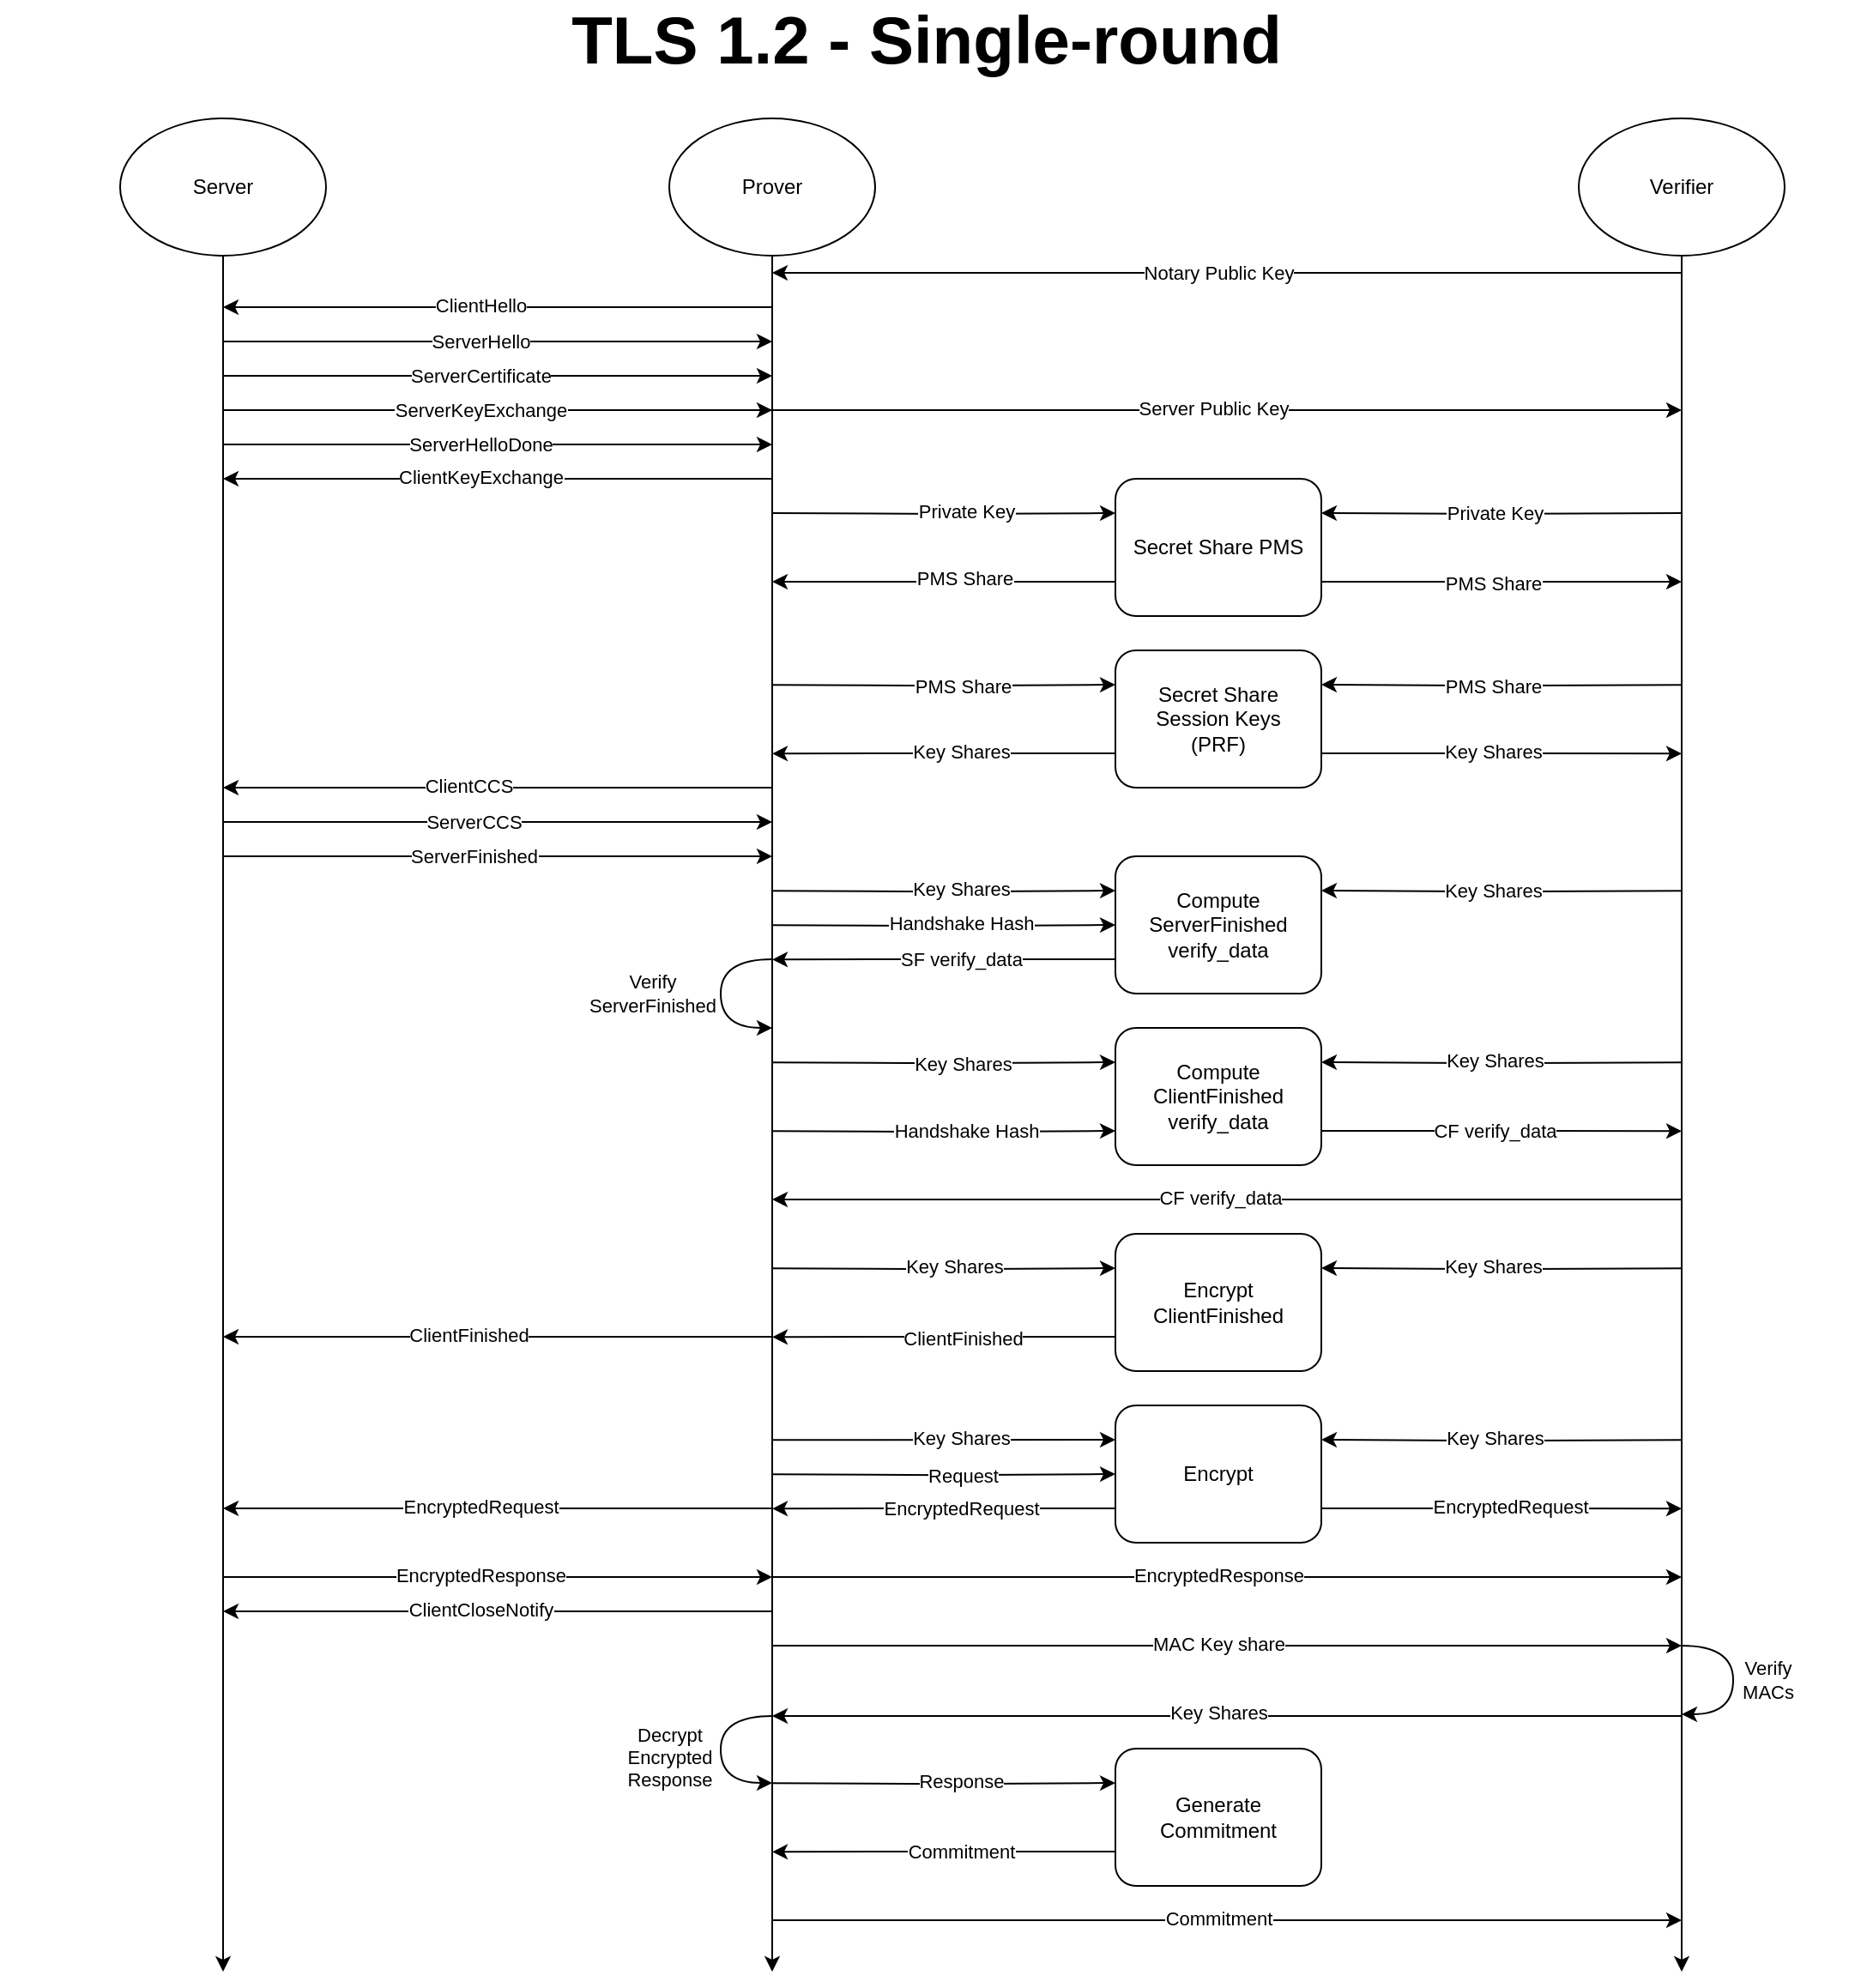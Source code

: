 <mxfile pages="3">
    <diagram id="jMKMGAVH688X0A8UN9jB" name="TLS1.2 - Single Round">
        <mxGraphModel dx="1757" dy="548" grid="1" gridSize="10" guides="1" tooltips="1" connect="1" arrows="1" fold="1" page="1" pageScale="1" pageWidth="1100" pageHeight="1700" math="0" shadow="0">
            <root>
                <mxCell id="0"/>
                <mxCell id="1" parent="0"/>
                <mxCell id="OBqq4mG-uWJ3huiSDV02-1" style="edgeStyle=orthogonalEdgeStyle;rounded=0;orthogonalLoop=1;jettySize=auto;html=1;" parent="1" source="OBqq4mG-uWJ3huiSDV02-2" edge="1">
                    <mxGeometry relative="1" as="geometry">
                        <mxPoint x="140" y="1160" as="targetPoint"/>
                    </mxGeometry>
                </mxCell>
                <mxCell id="OBqq4mG-uWJ3huiSDV02-2" value="Server" style="ellipse;whiteSpace=wrap;html=1;" parent="1" vertex="1">
                    <mxGeometry x="80" y="80" width="120" height="80" as="geometry"/>
                </mxCell>
                <mxCell id="OBqq4mG-uWJ3huiSDV02-3" style="edgeStyle=orthogonalEdgeStyle;rounded=0;orthogonalLoop=1;jettySize=auto;html=1;" parent="1" source="OBqq4mG-uWJ3huiSDV02-4" edge="1">
                    <mxGeometry relative="1" as="geometry">
                        <mxPoint x="460" y="1160" as="targetPoint"/>
                    </mxGeometry>
                </mxCell>
                <mxCell id="OBqq4mG-uWJ3huiSDV02-4" value="Prover" style="ellipse;whiteSpace=wrap;html=1;" parent="1" vertex="1">
                    <mxGeometry x="400" y="80" width="120" height="80" as="geometry"/>
                </mxCell>
                <mxCell id="OBqq4mG-uWJ3huiSDV02-5" style="edgeStyle=orthogonalEdgeStyle;rounded=0;orthogonalLoop=1;jettySize=auto;html=1;" parent="1" source="OBqq4mG-uWJ3huiSDV02-6" edge="1">
                    <mxGeometry relative="1" as="geometry">
                        <mxPoint x="990" y="1160" as="targetPoint"/>
                    </mxGeometry>
                </mxCell>
                <mxCell id="OBqq4mG-uWJ3huiSDV02-6" value="Verifier" style="ellipse;whiteSpace=wrap;html=1;" parent="1" vertex="1">
                    <mxGeometry x="930" y="80" width="120" height="80" as="geometry"/>
                </mxCell>
                <mxCell id="OBqq4mG-uWJ3huiSDV02-7" style="edgeStyle=orthogonalEdgeStyle;rounded=0;orthogonalLoop=1;jettySize=auto;html=1;entryX=0;entryY=0.25;entryDx=0;entryDy=0;" parent="1" target="OBqq4mG-uWJ3huiSDV02-15" edge="1">
                    <mxGeometry relative="1" as="geometry">
                        <mxPoint x="460" y="310" as="sourcePoint"/>
                    </mxGeometry>
                </mxCell>
                <mxCell id="OBqq4mG-uWJ3huiSDV02-8" value="Private Key" style="edgeLabel;html=1;align=center;verticalAlign=middle;resizable=0;points=[];" parent="OBqq4mG-uWJ3huiSDV02-7" vertex="1" connectable="0">
                    <mxGeometry x="0.127" relative="1" as="geometry">
                        <mxPoint y="-1" as="offset"/>
                    </mxGeometry>
                </mxCell>
                <mxCell id="OBqq4mG-uWJ3huiSDV02-9" style="edgeStyle=orthogonalEdgeStyle;rounded=0;orthogonalLoop=1;jettySize=auto;html=1;entryX=1;entryY=0.25;entryDx=0;entryDy=0;" parent="1" target="OBqq4mG-uWJ3huiSDV02-15" edge="1">
                    <mxGeometry relative="1" as="geometry">
                        <mxPoint x="990" y="310" as="sourcePoint"/>
                    </mxGeometry>
                </mxCell>
                <mxCell id="OBqq4mG-uWJ3huiSDV02-10" value="Private Key" style="edgeLabel;html=1;align=center;verticalAlign=middle;resizable=0;points=[];" parent="OBqq4mG-uWJ3huiSDV02-9" vertex="1" connectable="0">
                    <mxGeometry x="-0.062" y="-2" relative="1" as="geometry">
                        <mxPoint x="-11" y="1" as="offset"/>
                    </mxGeometry>
                </mxCell>
                <mxCell id="OBqq4mG-uWJ3huiSDV02-11" style="edgeStyle=orthogonalEdgeStyle;rounded=0;orthogonalLoop=1;jettySize=auto;html=1;exitX=0;exitY=0.75;exitDx=0;exitDy=0;" parent="1" source="OBqq4mG-uWJ3huiSDV02-15" edge="1">
                    <mxGeometry relative="1" as="geometry">
                        <mxPoint x="460" y="350" as="targetPoint"/>
                    </mxGeometry>
                </mxCell>
                <mxCell id="OBqq4mG-uWJ3huiSDV02-12" value="PMS Share" style="edgeLabel;html=1;align=center;verticalAlign=middle;resizable=0;points=[];" parent="OBqq4mG-uWJ3huiSDV02-11" vertex="1" connectable="0">
                    <mxGeometry x="-0.12" y="-2" relative="1" as="geometry">
                        <mxPoint as="offset"/>
                    </mxGeometry>
                </mxCell>
                <mxCell id="OBqq4mG-uWJ3huiSDV02-13" style="edgeStyle=orthogonalEdgeStyle;rounded=0;orthogonalLoop=1;jettySize=auto;html=1;exitX=1;exitY=0.75;exitDx=0;exitDy=0;" parent="1" source="OBqq4mG-uWJ3huiSDV02-15" edge="1">
                    <mxGeometry relative="1" as="geometry">
                        <mxPoint x="990" y="350" as="targetPoint"/>
                    </mxGeometry>
                </mxCell>
                <mxCell id="OBqq4mG-uWJ3huiSDV02-14" value="PMS Share" style="edgeLabel;html=1;align=center;verticalAlign=middle;resizable=0;points=[];" parent="OBqq4mG-uWJ3huiSDV02-13" vertex="1" connectable="0">
                    <mxGeometry x="0.083" relative="1" as="geometry">
                        <mxPoint x="-14" as="offset"/>
                    </mxGeometry>
                </mxCell>
                <mxCell id="OBqq4mG-uWJ3huiSDV02-15" value="Secret Share PMS" style="rounded=1;whiteSpace=wrap;html=1;" parent="1" vertex="1">
                    <mxGeometry x="660" y="290" width="120" height="80" as="geometry"/>
                </mxCell>
                <mxCell id="OBqq4mG-uWJ3huiSDV02-16" value="" style="endArrow=classic;html=1;rounded=0;" parent="1" edge="1">
                    <mxGeometry width="50" height="50" relative="1" as="geometry">
                        <mxPoint x="460" y="190" as="sourcePoint"/>
                        <mxPoint x="140" y="190" as="targetPoint"/>
                    </mxGeometry>
                </mxCell>
                <mxCell id="OBqq4mG-uWJ3huiSDV02-17" value="ClientHello" style="edgeLabel;html=1;align=center;verticalAlign=middle;resizable=0;points=[];" parent="OBqq4mG-uWJ3huiSDV02-16" vertex="1" connectable="0">
                    <mxGeometry x="0.368" y="-1" relative="1" as="geometry">
                        <mxPoint x="49" as="offset"/>
                    </mxGeometry>
                </mxCell>
                <mxCell id="OBqq4mG-uWJ3huiSDV02-18" value="" style="endArrow=classic;html=1;rounded=0;" parent="1" edge="1">
                    <mxGeometry width="50" height="50" relative="1" as="geometry">
                        <mxPoint x="140" y="210" as="sourcePoint"/>
                        <mxPoint x="460" y="210" as="targetPoint"/>
                    </mxGeometry>
                </mxCell>
                <mxCell id="OBqq4mG-uWJ3huiSDV02-19" value="ServerHello" style="edgeLabel;html=1;align=center;verticalAlign=middle;resizable=0;points=[];" parent="OBqq4mG-uWJ3huiSDV02-18" vertex="1" connectable="0">
                    <mxGeometry x="0.104" y="-1" relative="1" as="geometry">
                        <mxPoint x="-27" y="-1" as="offset"/>
                    </mxGeometry>
                </mxCell>
                <mxCell id="OBqq4mG-uWJ3huiSDV02-20" value="" style="endArrow=classic;html=1;rounded=0;" parent="1" edge="1">
                    <mxGeometry width="50" height="50" relative="1" as="geometry">
                        <mxPoint x="990" y="710" as="sourcePoint"/>
                        <mxPoint x="460" y="710" as="targetPoint"/>
                    </mxGeometry>
                </mxCell>
                <mxCell id="OBqq4mG-uWJ3huiSDV02-21" value="CF verify_data" style="edgeLabel;html=1;align=center;verticalAlign=middle;resizable=0;points=[];" parent="OBqq4mG-uWJ3huiSDV02-20" vertex="1" connectable="0">
                    <mxGeometry x="0.122" y="-2" relative="1" as="geometry">
                        <mxPoint x="28" y="1" as="offset"/>
                    </mxGeometry>
                </mxCell>
                <mxCell id="OBqq4mG-uWJ3huiSDV02-22" value="TLS 1.2 - Single-round" style="text;html=1;strokeColor=none;fillColor=none;align=center;verticalAlign=middle;whiteSpace=wrap;rounded=0;fontStyle=1;fontSize=39;" parent="1" vertex="1">
                    <mxGeometry x="10" y="20" width="1080" height="30" as="geometry"/>
                </mxCell>
                <mxCell id="OBqq4mG-uWJ3huiSDV02-23" value="" style="endArrow=classic;html=1;rounded=0;fontSize=11;" parent="1" edge="1">
                    <mxGeometry width="50" height="50" relative="1" as="geometry">
                        <mxPoint x="460" y="790" as="sourcePoint"/>
                        <mxPoint x="140" y="790" as="targetPoint"/>
                    </mxGeometry>
                </mxCell>
                <mxCell id="OBqq4mG-uWJ3huiSDV02-24" value="ClientFinished" style="edgeLabel;html=1;align=center;verticalAlign=middle;resizable=0;points=[];fontSize=11;" parent="OBqq4mG-uWJ3huiSDV02-23" vertex="1" connectable="0">
                    <mxGeometry x="0.107" y="-2" relative="1" as="geometry">
                        <mxPoint y="1" as="offset"/>
                    </mxGeometry>
                </mxCell>
                <mxCell id="OBqq4mG-uWJ3huiSDV02-27" value="" style="endArrow=classic;html=1;rounded=0;fontSize=11;" parent="1" edge="1">
                    <mxGeometry width="50" height="50" relative="1" as="geometry">
                        <mxPoint x="140" y="510.0" as="sourcePoint"/>
                        <mxPoint x="460" y="510.0" as="targetPoint"/>
                        <Array as="points">
                            <mxPoint x="300" y="510.0"/>
                        </Array>
                    </mxGeometry>
                </mxCell>
                <mxCell id="OBqq4mG-uWJ3huiSDV02-28" value="ServerFinished" style="edgeLabel;html=1;align=center;verticalAlign=middle;resizable=0;points=[];fontSize=11;" parent="OBqq4mG-uWJ3huiSDV02-27" vertex="1" connectable="0">
                    <mxGeometry x="0.107" y="-2" relative="1" as="geometry">
                        <mxPoint x="-31" y="-2" as="offset"/>
                    </mxGeometry>
                </mxCell>
                <mxCell id="OBqq4mG-uWJ3huiSDV02-29" value="" style="endArrow=classic;html=1;rounded=0;" parent="1" edge="1">
                    <mxGeometry width="50" height="50" relative="1" as="geometry">
                        <mxPoint x="140" y="230" as="sourcePoint"/>
                        <mxPoint x="460" y="230" as="targetPoint"/>
                    </mxGeometry>
                </mxCell>
                <mxCell id="OBqq4mG-uWJ3huiSDV02-30" value="ServerCertificate" style="edgeLabel;html=1;align=center;verticalAlign=middle;resizable=0;points=[];" parent="OBqq4mG-uWJ3huiSDV02-29" vertex="1" connectable="0">
                    <mxGeometry x="0.104" y="-1" relative="1" as="geometry">
                        <mxPoint x="-27" y="-1" as="offset"/>
                    </mxGeometry>
                </mxCell>
                <mxCell id="OBqq4mG-uWJ3huiSDV02-31" value="" style="endArrow=classic;html=1;rounded=0;" parent="1" edge="1">
                    <mxGeometry width="50" height="50" relative="1" as="geometry">
                        <mxPoint x="140" y="250" as="sourcePoint"/>
                        <mxPoint x="460" y="250" as="targetPoint"/>
                    </mxGeometry>
                </mxCell>
                <mxCell id="OBqq4mG-uWJ3huiSDV02-32" value="ServerKeyExchange" style="edgeLabel;html=1;align=center;verticalAlign=middle;resizable=0;points=[];" parent="OBqq4mG-uWJ3huiSDV02-31" vertex="1" connectable="0">
                    <mxGeometry x="0.104" y="-1" relative="1" as="geometry">
                        <mxPoint x="-27" y="-1" as="offset"/>
                    </mxGeometry>
                </mxCell>
                <mxCell id="OBqq4mG-uWJ3huiSDV02-33" value="" style="endArrow=classic;html=1;rounded=0;" parent="1" edge="1">
                    <mxGeometry width="50" height="50" relative="1" as="geometry">
                        <mxPoint x="140" y="270" as="sourcePoint"/>
                        <mxPoint x="460" y="270" as="targetPoint"/>
                    </mxGeometry>
                </mxCell>
                <mxCell id="OBqq4mG-uWJ3huiSDV02-34" value="ServerHelloDone" style="edgeLabel;html=1;align=center;verticalAlign=middle;resizable=0;points=[];" parent="OBqq4mG-uWJ3huiSDV02-33" vertex="1" connectable="0">
                    <mxGeometry x="0.104" y="-1" relative="1" as="geometry">
                        <mxPoint x="-27" y="-1" as="offset"/>
                    </mxGeometry>
                </mxCell>
                <mxCell id="OBqq4mG-uWJ3huiSDV02-35" value="" style="endArrow=classic;html=1;rounded=0;fontSize=11;" parent="1" edge="1">
                    <mxGeometry width="50" height="50" relative="1" as="geometry">
                        <mxPoint x="990" y="170" as="sourcePoint"/>
                        <mxPoint x="460" y="170" as="targetPoint"/>
                    </mxGeometry>
                </mxCell>
                <mxCell id="OBqq4mG-uWJ3huiSDV02-36" value="Notary Public Key" style="edgeLabel;html=1;align=center;verticalAlign=middle;resizable=0;points=[];fontSize=11;" parent="OBqq4mG-uWJ3huiSDV02-35" vertex="1" connectable="0">
                    <mxGeometry x="0.183" relative="1" as="geometry">
                        <mxPoint x="43" as="offset"/>
                    </mxGeometry>
                </mxCell>
                <mxCell id="OBqq4mG-uWJ3huiSDV02-37" value="" style="endArrow=classic;html=1;rounded=0;fontSize=11;" parent="1" edge="1">
                    <mxGeometry width="50" height="50" relative="1" as="geometry">
                        <mxPoint x="455" y="250" as="sourcePoint"/>
                        <mxPoint x="990" y="250" as="targetPoint"/>
                    </mxGeometry>
                </mxCell>
                <mxCell id="OBqq4mG-uWJ3huiSDV02-38" value="Server Public Key" style="edgeLabel;html=1;align=center;verticalAlign=middle;resizable=0;points=[];fontSize=11;" parent="OBqq4mG-uWJ3huiSDV02-37" vertex="1" connectable="0">
                    <mxGeometry x="-0.069" y="1" relative="1" as="geometry">
                        <mxPoint x="13" as="offset"/>
                    </mxGeometry>
                </mxCell>
                <mxCell id="OBqq4mG-uWJ3huiSDV02-39" value="" style="endArrow=classic;html=1;rounded=0;fontSize=11;" parent="1" edge="1">
                    <mxGeometry width="50" height="50" relative="1" as="geometry">
                        <mxPoint x="460" y="290" as="sourcePoint"/>
                        <mxPoint x="140" y="290" as="targetPoint"/>
                    </mxGeometry>
                </mxCell>
                <mxCell id="OBqq4mG-uWJ3huiSDV02-40" value="ClientKeyExchange" style="edgeLabel;html=1;align=center;verticalAlign=middle;resizable=0;points=[];fontSize=11;" parent="OBqq4mG-uWJ3huiSDV02-39" vertex="1" connectable="0">
                    <mxGeometry x="0.136" y="-2" relative="1" as="geometry">
                        <mxPoint x="12" y="1" as="offset"/>
                    </mxGeometry>
                </mxCell>
                <mxCell id="OBqq4mG-uWJ3huiSDV02-41" style="edgeStyle=orthogonalEdgeStyle;rounded=0;orthogonalLoop=1;jettySize=auto;html=1;exitX=1;exitY=0.25;exitDx=0;exitDy=0;fontSize=11;entryX=1;entryY=0.25;entryDx=0;entryDy=0;" parent="1" target="OBqq4mG-uWJ3huiSDV02-49" edge="1">
                    <mxGeometry relative="1" as="geometry">
                        <mxPoint x="990" y="410.143" as="sourcePoint"/>
                    </mxGeometry>
                </mxCell>
                <mxCell id="OBqq4mG-uWJ3huiSDV02-42" value="PMS Share" style="edgeLabel;html=1;align=center;verticalAlign=middle;resizable=0;points=[];fontSize=11;" parent="OBqq4mG-uWJ3huiSDV02-41" vertex="1" connectable="0">
                    <mxGeometry x="-0.119" y="3" relative="1" as="geometry">
                        <mxPoint x="-17" y="-3" as="offset"/>
                    </mxGeometry>
                </mxCell>
                <mxCell id="OBqq4mG-uWJ3huiSDV02-43" style="edgeStyle=orthogonalEdgeStyle;rounded=0;orthogonalLoop=1;jettySize=auto;html=1;exitX=0;exitY=0.25;exitDx=0;exitDy=0;fontSize=11;entryX=0;entryY=0.25;entryDx=0;entryDy=0;" parent="1" target="OBqq4mG-uWJ3huiSDV02-49" edge="1">
                    <mxGeometry relative="1" as="geometry">
                        <mxPoint x="460" y="410.143" as="sourcePoint"/>
                    </mxGeometry>
                </mxCell>
                <mxCell id="OBqq4mG-uWJ3huiSDV02-44" value="PMS Share" style="edgeLabel;html=1;align=center;verticalAlign=middle;resizable=0;points=[];fontSize=11;" parent="OBqq4mG-uWJ3huiSDV02-43" vertex="1" connectable="0">
                    <mxGeometry x="-0.206" y="-2" relative="1" as="geometry">
                        <mxPoint x="31" y="-2" as="offset"/>
                    </mxGeometry>
                </mxCell>
                <mxCell id="OBqq4mG-uWJ3huiSDV02-45" style="edgeStyle=orthogonalEdgeStyle;rounded=0;orthogonalLoop=1;jettySize=auto;html=1;exitX=0;exitY=0.75;exitDx=0;exitDy=0;fontSize=11;" parent="1" source="OBqq4mG-uWJ3huiSDV02-49" edge="1">
                    <mxGeometry relative="1" as="geometry">
                        <mxPoint x="460" y="450.143" as="targetPoint"/>
                    </mxGeometry>
                </mxCell>
                <mxCell id="OBqq4mG-uWJ3huiSDV02-46" value="Key Shares" style="edgeLabel;html=1;align=center;verticalAlign=middle;resizable=0;points=[];fontSize=11;" parent="OBqq4mG-uWJ3huiSDV02-45" vertex="1" connectable="0">
                    <mxGeometry x="-0.115" y="-1" relative="1" as="geometry">
                        <mxPoint x="-1" as="offset"/>
                    </mxGeometry>
                </mxCell>
                <mxCell id="OBqq4mG-uWJ3huiSDV02-47" style="edgeStyle=orthogonalEdgeStyle;rounded=0;orthogonalLoop=1;jettySize=auto;html=1;exitX=1;exitY=0.75;exitDx=0;exitDy=0;fontSize=11;" parent="1" source="OBqq4mG-uWJ3huiSDV02-49" edge="1">
                    <mxGeometry relative="1" as="geometry">
                        <mxPoint x="990" y="450.143" as="targetPoint"/>
                    </mxGeometry>
                </mxCell>
                <mxCell id="OBqq4mG-uWJ3huiSDV02-48" value="Key Shares" style="edgeLabel;html=1;align=center;verticalAlign=middle;resizable=0;points=[];fontSize=11;" parent="OBqq4mG-uWJ3huiSDV02-47" vertex="1" connectable="0">
                    <mxGeometry x="-0.184" y="2" relative="1" as="geometry">
                        <mxPoint x="14" y="1" as="offset"/>
                    </mxGeometry>
                </mxCell>
                <mxCell id="OBqq4mG-uWJ3huiSDV02-49" value="Secret Share&lt;br&gt;Session Keys&lt;br&gt;(PRF)" style="rounded=1;whiteSpace=wrap;html=1;" parent="1" vertex="1">
                    <mxGeometry x="660" y="390" width="120" height="80" as="geometry"/>
                </mxCell>
                <mxCell id="OBqq4mG-uWJ3huiSDV02-50" style="edgeStyle=orthogonalEdgeStyle;rounded=0;orthogonalLoop=1;jettySize=auto;html=1;exitX=0;exitY=0.75;exitDx=0;exitDy=0;fontSize=11;entryX=0;entryY=0.75;entryDx=0;entryDy=0;" parent="1" target="OBqq4mG-uWJ3huiSDV02-58" edge="1">
                    <mxGeometry relative="1" as="geometry">
                        <mxPoint x="460" y="670.143" as="sourcePoint"/>
                    </mxGeometry>
                </mxCell>
                <mxCell id="OBqq4mG-uWJ3huiSDV02-51" value="Handshake Hash" style="edgeLabel;html=1;align=center;verticalAlign=middle;resizable=0;points=[];fontSize=11;" parent="OBqq4mG-uWJ3huiSDV02-50" vertex="1" connectable="0">
                    <mxGeometry x="0.126" y="-2" relative="1" as="geometry">
                        <mxPoint y="-2" as="offset"/>
                    </mxGeometry>
                </mxCell>
                <mxCell id="OBqq4mG-uWJ3huiSDV02-52" style="edgeStyle=orthogonalEdgeStyle;rounded=0;orthogonalLoop=1;jettySize=auto;html=1;exitX=0;exitY=0.25;exitDx=0;exitDy=0;fontSize=11;entryX=0;entryY=0.25;entryDx=0;entryDy=0;" parent="1" target="OBqq4mG-uWJ3huiSDV02-58" edge="1">
                    <mxGeometry relative="1" as="geometry">
                        <mxPoint x="460" y="630.143" as="sourcePoint"/>
                    </mxGeometry>
                </mxCell>
                <mxCell id="OBqq4mG-uWJ3huiSDV02-53" value="Key Shares" style="edgeLabel;html=1;align=center;verticalAlign=middle;resizable=0;points=[];fontSize=11;" parent="OBqq4mG-uWJ3huiSDV02-52" vertex="1" connectable="0">
                    <mxGeometry x="-0.086" y="-2" relative="1" as="geometry">
                        <mxPoint x="19" y="-2" as="offset"/>
                    </mxGeometry>
                </mxCell>
                <mxCell id="OBqq4mG-uWJ3huiSDV02-54" style="edgeStyle=orthogonalEdgeStyle;rounded=0;orthogonalLoop=1;jettySize=auto;html=1;exitX=1;exitY=0.75;exitDx=0;exitDy=0;fontSize=11;" parent="1" source="OBqq4mG-uWJ3huiSDV02-58" edge="1">
                    <mxGeometry relative="1" as="geometry">
                        <mxPoint x="990" y="670.143" as="targetPoint"/>
                    </mxGeometry>
                </mxCell>
                <mxCell id="OBqq4mG-uWJ3huiSDV02-55" value="CF verify_data" style="edgeLabel;html=1;align=center;verticalAlign=middle;resizable=0;points=[];fontSize=11;" parent="OBqq4mG-uWJ3huiSDV02-54" vertex="1" connectable="0">
                    <mxGeometry x="-0.293" relative="1" as="geometry">
                        <mxPoint x="26" as="offset"/>
                    </mxGeometry>
                </mxCell>
                <mxCell id="OBqq4mG-uWJ3huiSDV02-56" style="edgeStyle=orthogonalEdgeStyle;rounded=0;orthogonalLoop=1;jettySize=auto;html=1;exitX=1;exitY=0.25;exitDx=0;exitDy=0;fontSize=11;entryX=1;entryY=0.25;entryDx=0;entryDy=0;" parent="1" target="OBqq4mG-uWJ3huiSDV02-58" edge="1">
                    <mxGeometry relative="1" as="geometry">
                        <mxPoint x="990" y="630.143" as="sourcePoint"/>
                    </mxGeometry>
                </mxCell>
                <mxCell id="OBqq4mG-uWJ3huiSDV02-57" value="Key Shares" style="edgeLabel;html=1;align=center;verticalAlign=middle;resizable=0;points=[];fontSize=11;" parent="OBqq4mG-uWJ3huiSDV02-56" vertex="1" connectable="0">
                    <mxGeometry x="0.26" y="-2" relative="1" as="geometry">
                        <mxPoint x="23" y="1" as="offset"/>
                    </mxGeometry>
                </mxCell>
                <mxCell id="OBqq4mG-uWJ3huiSDV02-58" value="&lt;div&gt;Compute&lt;/div&gt;&lt;div&gt;ClientFinished&lt;/div&gt;&lt;div&gt;verify_data&lt;/div&gt;" style="rounded=1;whiteSpace=wrap;html=1;" parent="1" vertex="1">
                    <mxGeometry x="660" y="610" width="120" height="80" as="geometry"/>
                </mxCell>
                <mxCell id="OBqq4mG-uWJ3huiSDV02-59" style="edgeStyle=orthogonalEdgeStyle;rounded=0;orthogonalLoop=1;jettySize=auto;html=1;exitX=1;exitY=0.25;exitDx=0;exitDy=0;fontSize=11;entryX=1;entryY=0.25;entryDx=0;entryDy=0;" parent="1" target="OBqq4mG-uWJ3huiSDV02-65" edge="1">
                    <mxGeometry relative="1" as="geometry">
                        <mxPoint x="990" y="750.143" as="sourcePoint"/>
                    </mxGeometry>
                </mxCell>
                <mxCell id="OBqq4mG-uWJ3huiSDV02-60" value="Key Shares" style="edgeLabel;html=1;align=center;verticalAlign=middle;resizable=0;points=[];fontSize=11;" parent="OBqq4mG-uWJ3huiSDV02-59" vertex="1" connectable="0">
                    <mxGeometry x="0.249" relative="1" as="geometry">
                        <mxPoint x="21" y="-1" as="offset"/>
                    </mxGeometry>
                </mxCell>
                <mxCell id="OBqq4mG-uWJ3huiSDV02-61" style="edgeStyle=orthogonalEdgeStyle;rounded=0;orthogonalLoop=1;jettySize=auto;html=1;exitX=0;exitY=0.25;exitDx=0;exitDy=0;fontSize=11;entryX=0;entryY=0.25;entryDx=0;entryDy=0;" parent="1" target="OBqq4mG-uWJ3huiSDV02-65" edge="1">
                    <mxGeometry relative="1" as="geometry">
                        <mxPoint x="460" y="750.143" as="sourcePoint"/>
                    </mxGeometry>
                </mxCell>
                <mxCell id="OBqq4mG-uWJ3huiSDV02-62" value="Key Shares" style="edgeLabel;html=1;align=center;verticalAlign=middle;resizable=0;points=[];fontSize=11;" parent="OBqq4mG-uWJ3huiSDV02-61" vertex="1" connectable="0">
                    <mxGeometry x="0.057" y="1" relative="1" as="geometry">
                        <mxPoint as="offset"/>
                    </mxGeometry>
                </mxCell>
                <mxCell id="OBqq4mG-uWJ3huiSDV02-63" style="edgeStyle=orthogonalEdgeStyle;rounded=0;orthogonalLoop=1;jettySize=auto;html=1;exitX=0;exitY=0.75;exitDx=0;exitDy=0;fontSize=11;" parent="1" source="OBqq4mG-uWJ3huiSDV02-65" edge="1">
                    <mxGeometry relative="1" as="geometry">
                        <mxPoint x="460" y="790.143" as="targetPoint"/>
                    </mxGeometry>
                </mxCell>
                <mxCell id="OBqq4mG-uWJ3huiSDV02-64" value="ClientFinished" style="edgeLabel;html=1;align=center;verticalAlign=middle;resizable=0;points=[];fontSize=11;" parent="OBqq4mG-uWJ3huiSDV02-63" vertex="1" connectable="0">
                    <mxGeometry x="0.069" y="1" relative="1" as="geometry">
                        <mxPoint x="17" y="-1" as="offset"/>
                    </mxGeometry>
                </mxCell>
                <mxCell id="OBqq4mG-uWJ3huiSDV02-65" value="&lt;div&gt;Encrypt&lt;/div&gt;&lt;div&gt;ClientFinished&lt;/div&gt;" style="rounded=1;whiteSpace=wrap;html=1;" parent="1" vertex="1">
                    <mxGeometry x="660" y="730" width="120" height="80" as="geometry"/>
                </mxCell>
                <mxCell id="OBqq4mG-uWJ3huiSDV02-66" value="" style="endArrow=classic;html=1;rounded=0;fontSize=11;" parent="1" edge="1">
                    <mxGeometry width="50" height="50" relative="1" as="geometry">
                        <mxPoint x="460" y="470" as="sourcePoint"/>
                        <mxPoint x="140" y="470" as="targetPoint"/>
                    </mxGeometry>
                </mxCell>
                <mxCell id="OBqq4mG-uWJ3huiSDV02-67" value="ClientCCS" style="edgeLabel;html=1;align=center;verticalAlign=middle;resizable=0;points=[];fontSize=11;" parent="OBqq4mG-uWJ3huiSDV02-66" vertex="1" connectable="0">
                    <mxGeometry x="0.107" y="-2" relative="1" as="geometry">
                        <mxPoint y="1" as="offset"/>
                    </mxGeometry>
                </mxCell>
                <mxCell id="OBqq4mG-uWJ3huiSDV02-77" value="" style="endArrow=classic;html=1;rounded=0;fontSize=11;" parent="1" edge="1">
                    <mxGeometry width="50" height="50" relative="1" as="geometry">
                        <mxPoint x="140" y="490" as="sourcePoint"/>
                        <mxPoint x="460" y="490" as="targetPoint"/>
                        <Array as="points">
                            <mxPoint x="300" y="490"/>
                        </Array>
                    </mxGeometry>
                </mxCell>
                <mxCell id="OBqq4mG-uWJ3huiSDV02-78" value="ServerCCS" style="edgeLabel;html=1;align=center;verticalAlign=middle;resizable=0;points=[];fontSize=11;" parent="OBqq4mG-uWJ3huiSDV02-77" vertex="1" connectable="0">
                    <mxGeometry x="0.107" y="-2" relative="1" as="geometry">
                        <mxPoint x="-31" y="-2" as="offset"/>
                    </mxGeometry>
                </mxCell>
                <mxCell id="OBqq4mG-uWJ3huiSDV02-79" style="edgeStyle=orthogonalEdgeStyle;rounded=0;orthogonalLoop=1;jettySize=auto;html=1;exitX=0;exitY=0.25;exitDx=0;exitDy=0;fontSize=11;entryX=0;entryY=0.25;entryDx=0;entryDy=0;" parent="1" target="OBqq4mG-uWJ3huiSDV02-90" edge="1">
                    <mxGeometry relative="1" as="geometry">
                        <mxPoint x="460" y="850.143" as="sourcePoint"/>
                        <Array as="points">
                            <mxPoint x="490" y="850"/>
                            <mxPoint x="490" y="850"/>
                        </Array>
                    </mxGeometry>
                </mxCell>
                <mxCell id="OBqq4mG-uWJ3huiSDV02-80" value="Key Shares" style="edgeLabel;html=1;align=center;verticalAlign=middle;resizable=0;points=[];fontSize=11;" parent="OBqq4mG-uWJ3huiSDV02-79" vertex="1" connectable="0">
                    <mxGeometry x="0.16" y="2" relative="1" as="geometry">
                        <mxPoint x="-6" y="1" as="offset"/>
                    </mxGeometry>
                </mxCell>
                <mxCell id="OBqq4mG-uWJ3huiSDV02-81" style="edgeStyle=orthogonalEdgeStyle;rounded=0;orthogonalLoop=1;jettySize=auto;html=1;exitX=0;exitY=0.75;exitDx=0;exitDy=0;fontSize=11;" parent="1" source="OBqq4mG-uWJ3huiSDV02-90" edge="1">
                    <mxGeometry relative="1" as="geometry">
                        <mxPoint x="460" y="890.143" as="targetPoint"/>
                    </mxGeometry>
                </mxCell>
                <mxCell id="OBqq4mG-uWJ3huiSDV02-82" value="EncryptedRequest" style="edgeLabel;html=1;align=center;verticalAlign=middle;resizable=0;points=[];fontSize=11;" parent="OBqq4mG-uWJ3huiSDV02-81" vertex="1" connectable="0">
                    <mxGeometry x="0.2" y="-1" relative="1" as="geometry">
                        <mxPoint x="30" as="offset"/>
                    </mxGeometry>
                </mxCell>
                <mxCell id="OBqq4mG-uWJ3huiSDV02-83" style="edgeStyle=orthogonalEdgeStyle;rounded=0;orthogonalLoop=1;jettySize=auto;html=1;exitX=0;exitY=0.5;exitDx=0;exitDy=0;fontSize=11;entryX=0;entryY=0.5;entryDx=0;entryDy=0;" parent="1" target="OBqq4mG-uWJ3huiSDV02-90" edge="1">
                    <mxGeometry relative="1" as="geometry">
                        <mxPoint x="460" y="870.143" as="sourcePoint"/>
                    </mxGeometry>
                </mxCell>
                <mxCell id="OBqq4mG-uWJ3huiSDV02-84" value="&lt;span style=&quot;color: rgba(0, 0, 0, 0); font-family: monospace; font-size: 0px; text-align: start; background-color: rgb(248, 249, 250);&quot;&gt;Requ&lt;/span&gt;" style="edgeLabel;html=1;align=center;verticalAlign=middle;resizable=0;points=[];fontSize=11;" parent="OBqq4mG-uWJ3huiSDV02-83" vertex="1" connectable="0">
                    <mxGeometry x="0.069" relative="1" as="geometry">
                        <mxPoint as="offset"/>
                    </mxGeometry>
                </mxCell>
                <mxCell id="OBqq4mG-uWJ3huiSDV02-85" value="Request" style="edgeLabel;html=1;align=center;verticalAlign=middle;resizable=0;points=[];fontSize=11;" parent="OBqq4mG-uWJ3huiSDV02-83" vertex="1" connectable="0">
                    <mxGeometry x="-0.057" y="-1" relative="1" as="geometry">
                        <mxPoint x="16" y="-1" as="offset"/>
                    </mxGeometry>
                </mxCell>
                <mxCell id="OBqq4mG-uWJ3huiSDV02-86" style="edgeStyle=orthogonalEdgeStyle;rounded=0;orthogonalLoop=1;jettySize=auto;html=1;exitX=1;exitY=0.25;exitDx=0;exitDy=0;fontSize=11;entryX=1;entryY=0.25;entryDx=0;entryDy=0;" parent="1" target="OBqq4mG-uWJ3huiSDV02-90" edge="1">
                    <mxGeometry relative="1" as="geometry">
                        <mxPoint x="990" y="850.143" as="sourcePoint"/>
                    </mxGeometry>
                </mxCell>
                <mxCell id="OBqq4mG-uWJ3huiSDV02-87" value="Key Shares" style="edgeLabel;html=1;align=center;verticalAlign=middle;resizable=0;points=[];fontSize=11;" parent="OBqq4mG-uWJ3huiSDV02-86" vertex="1" connectable="0">
                    <mxGeometry x="0.227" y="1" relative="1" as="geometry">
                        <mxPoint x="19" y="-2" as="offset"/>
                    </mxGeometry>
                </mxCell>
                <mxCell id="OBqq4mG-uWJ3huiSDV02-88" style="edgeStyle=orthogonalEdgeStyle;rounded=0;orthogonalLoop=1;jettySize=auto;html=1;exitX=1;exitY=0.75;exitDx=0;exitDy=0;fontSize=11;" parent="1" source="OBqq4mG-uWJ3huiSDV02-90" edge="1">
                    <mxGeometry relative="1" as="geometry">
                        <mxPoint x="990" y="890.143" as="targetPoint"/>
                    </mxGeometry>
                </mxCell>
                <mxCell id="OBqq4mG-uWJ3huiSDV02-89" value="EncryptedRequest" style="edgeLabel;html=1;align=center;verticalAlign=middle;resizable=0;points=[];fontSize=11;" parent="OBqq4mG-uWJ3huiSDV02-88" vertex="1" connectable="0">
                    <mxGeometry x="-0.233" y="-1" relative="1" as="geometry">
                        <mxPoint x="29" y="-2" as="offset"/>
                    </mxGeometry>
                </mxCell>
                <mxCell id="OBqq4mG-uWJ3huiSDV02-90" value="&lt;div&gt;Encrypt&lt;/div&gt;" style="rounded=1;whiteSpace=wrap;html=1;" parent="1" vertex="1">
                    <mxGeometry x="660" y="830" width="120" height="80" as="geometry"/>
                </mxCell>
                <mxCell id="OBqq4mG-uWJ3huiSDV02-91" value="" style="endArrow=classic;html=1;rounded=0;fontSize=11;" parent="1" edge="1">
                    <mxGeometry width="50" height="50" relative="1" as="geometry">
                        <mxPoint x="460" y="890" as="sourcePoint"/>
                        <mxPoint x="140" y="890" as="targetPoint"/>
                    </mxGeometry>
                </mxCell>
                <mxCell id="OBqq4mG-uWJ3huiSDV02-92" value="EncryptedRequest" style="edgeLabel;html=1;align=center;verticalAlign=middle;resizable=0;points=[];fontSize=11;" parent="OBqq4mG-uWJ3huiSDV02-91" vertex="1" connectable="0">
                    <mxGeometry x="0.189" y="-2" relative="1" as="geometry">
                        <mxPoint x="20" y="1" as="offset"/>
                    </mxGeometry>
                </mxCell>
                <mxCell id="OBqq4mG-uWJ3huiSDV02-118" style="edgeStyle=orthogonalEdgeStyle;rounded=0;orthogonalLoop=1;jettySize=auto;html=1;exitX=0;exitY=0.25;exitDx=0;exitDy=0;fontSize=11;entryX=0;entryY=0.25;entryDx=0;entryDy=0;" parent="1" target="OBqq4mG-uWJ3huiSDV02-122" edge="1">
                    <mxGeometry relative="1" as="geometry">
                        <mxPoint x="460" y="1050.143" as="sourcePoint"/>
                    </mxGeometry>
                </mxCell>
                <mxCell id="OBqq4mG-uWJ3huiSDV02-119" value="Response" style="edgeLabel;html=1;align=center;verticalAlign=middle;resizable=0;points=[];fontSize=11;" parent="OBqq4mG-uWJ3huiSDV02-118" vertex="1" connectable="0">
                    <mxGeometry x="0.166" y="1" relative="1" as="geometry">
                        <mxPoint x="-7" as="offset"/>
                    </mxGeometry>
                </mxCell>
                <mxCell id="OBqq4mG-uWJ3huiSDV02-120" style="edgeStyle=orthogonalEdgeStyle;rounded=0;orthogonalLoop=1;jettySize=auto;html=1;exitX=0;exitY=0.75;exitDx=0;exitDy=0;fontSize=11;" parent="1" source="OBqq4mG-uWJ3huiSDV02-122" edge="1">
                    <mxGeometry relative="1" as="geometry">
                        <mxPoint x="460" y="1090.143" as="targetPoint"/>
                    </mxGeometry>
                </mxCell>
                <mxCell id="OBqq4mG-uWJ3huiSDV02-121" value="Commitment" style="edgeLabel;html=1;align=center;verticalAlign=middle;resizable=0;points=[];fontSize=11;" parent="OBqq4mG-uWJ3huiSDV02-120" vertex="1" connectable="0">
                    <mxGeometry x="0.16" y="-1" relative="1" as="geometry">
                        <mxPoint x="26" as="offset"/>
                    </mxGeometry>
                </mxCell>
                <mxCell id="OBqq4mG-uWJ3huiSDV02-122" value="&lt;div&gt;Generate&lt;/div&gt;&lt;div&gt;Commitment&lt;/div&gt;" style="rounded=1;whiteSpace=wrap;html=1;" parent="1" vertex="1">
                    <mxGeometry x="660" y="1030" width="120" height="80" as="geometry"/>
                </mxCell>
                <mxCell id="OBqq4mG-uWJ3huiSDV02-123" value="" style="endArrow=classic;html=1;rounded=0;fontSize=11;" parent="1" edge="1">
                    <mxGeometry width="50" height="50" relative="1" as="geometry">
                        <mxPoint x="140" y="930" as="sourcePoint"/>
                        <mxPoint x="460" y="930" as="targetPoint"/>
                    </mxGeometry>
                </mxCell>
                <mxCell id="OBqq4mG-uWJ3huiSDV02-124" value="EncryptedResponse" style="edgeLabel;html=1;align=center;verticalAlign=middle;resizable=0;points=[];fontSize=11;" parent="OBqq4mG-uWJ3huiSDV02-123" vertex="1" connectable="0">
                    <mxGeometry x="-0.125" y="2" relative="1" as="geometry">
                        <mxPoint x="10" y="1" as="offset"/>
                    </mxGeometry>
                </mxCell>
                <mxCell id="OBqq4mG-uWJ3huiSDV02-125" value="" style="endArrow=classic;html=1;rounded=0;fontSize=11;" parent="1" edge="1">
                    <mxGeometry width="50" height="50" relative="1" as="geometry">
                        <mxPoint x="460" y="930" as="sourcePoint"/>
                        <mxPoint x="990" y="930" as="targetPoint"/>
                    </mxGeometry>
                </mxCell>
                <mxCell id="OBqq4mG-uWJ3huiSDV02-126" value="EncryptedResponse" style="edgeLabel;html=1;align=center;verticalAlign=middle;resizable=0;points=[];fontSize=11;" parent="OBqq4mG-uWJ3huiSDV02-125" vertex="1" connectable="0">
                    <mxGeometry x="-0.125" y="2" relative="1" as="geometry">
                        <mxPoint x="28" y="1" as="offset"/>
                    </mxGeometry>
                </mxCell>
                <mxCell id="OBqq4mG-uWJ3huiSDV02-127" value="" style="endArrow=classic;html=1;rounded=0;fontSize=11;" parent="1" edge="1">
                    <mxGeometry width="50" height="50" relative="1" as="geometry">
                        <mxPoint x="460" y="970" as="sourcePoint"/>
                        <mxPoint x="990" y="970" as="targetPoint"/>
                    </mxGeometry>
                </mxCell>
                <mxCell id="OBqq4mG-uWJ3huiSDV02-128" value="MAC Key share" style="edgeLabel;html=1;align=center;verticalAlign=middle;resizable=0;points=[];fontSize=11;" parent="OBqq4mG-uWJ3huiSDV02-127" vertex="1" connectable="0">
                    <mxGeometry x="-0.125" y="2" relative="1" as="geometry">
                        <mxPoint x="28" y="1" as="offset"/>
                    </mxGeometry>
                </mxCell>
                <mxCell id="OBqq4mG-uWJ3huiSDV02-129" value="" style="curved=1;endArrow=classic;html=1;rounded=0;fontSize=11;" parent="1" edge="1">
                    <mxGeometry width="50" height="50" relative="1" as="geometry">
                        <mxPoint x="990" y="970" as="sourcePoint"/>
                        <mxPoint x="990" y="1010" as="targetPoint"/>
                        <Array as="points">
                            <mxPoint x="990" y="970"/>
                            <mxPoint x="1020" y="970"/>
                            <mxPoint x="1020" y="1010"/>
                        </Array>
                    </mxGeometry>
                </mxCell>
                <mxCell id="OBqq4mG-uWJ3huiSDV02-130" value="Verify&lt;br&gt;MACs" style="edgeLabel;html=1;align=center;verticalAlign=middle;resizable=0;points=[];fontSize=11;" parent="OBqq4mG-uWJ3huiSDV02-129" vertex="1" connectable="0">
                    <mxGeometry x="-0.14" y="-1" relative="1" as="geometry">
                        <mxPoint x="21" y="7" as="offset"/>
                    </mxGeometry>
                </mxCell>
                <mxCell id="OBqq4mG-uWJ3huiSDV02-131" value="" style="endArrow=classic;html=1;rounded=0;fontSize=11;" parent="1" edge="1">
                    <mxGeometry width="50" height="50" relative="1" as="geometry">
                        <mxPoint x="990" y="1011" as="sourcePoint"/>
                        <mxPoint x="460" y="1011" as="targetPoint"/>
                    </mxGeometry>
                </mxCell>
                <mxCell id="OBqq4mG-uWJ3huiSDV02-132" value="Key Shares" style="edgeLabel;html=1;align=center;verticalAlign=middle;resizable=0;points=[];fontSize=11;" parent="OBqq4mG-uWJ3huiSDV02-131" vertex="1" connectable="0">
                    <mxGeometry x="0.064" y="-2" relative="1" as="geometry">
                        <mxPoint x="12" as="offset"/>
                    </mxGeometry>
                </mxCell>
                <mxCell id="OBqq4mG-uWJ3huiSDV02-133" value="" style="curved=1;endArrow=classic;html=1;rounded=0;fontSize=11;" parent="1" edge="1">
                    <mxGeometry width="50" height="50" relative="1" as="geometry">
                        <mxPoint x="460" y="1011" as="sourcePoint"/>
                        <mxPoint x="460" y="1050" as="targetPoint"/>
                        <Array as="points">
                            <mxPoint x="460" y="1011"/>
                            <mxPoint x="430" y="1011"/>
                            <mxPoint x="430" y="1050"/>
                        </Array>
                    </mxGeometry>
                </mxCell>
                <mxCell id="OBqq4mG-uWJ3huiSDV02-134" value="Decrypt&lt;br&gt;Encrypted&lt;br&gt;Response" style="edgeLabel;html=1;align=center;verticalAlign=middle;resizable=0;points=[];fontSize=11;" parent="OBqq4mG-uWJ3huiSDV02-133" vertex="1" connectable="0">
                    <mxGeometry x="-0.197" y="5" relative="1" as="geometry">
                        <mxPoint x="-35" y="14" as="offset"/>
                    </mxGeometry>
                </mxCell>
                <mxCell id="OBqq4mG-uWJ3huiSDV02-135" value="" style="endArrow=classic;html=1;rounded=0;fontSize=11;" parent="1" edge="1">
                    <mxGeometry width="50" height="50" relative="1" as="geometry">
                        <mxPoint x="460" y="1130" as="sourcePoint"/>
                        <mxPoint x="990" y="1130" as="targetPoint"/>
                    </mxGeometry>
                </mxCell>
                <mxCell id="OBqq4mG-uWJ3huiSDV02-136" value="Commitment" style="edgeLabel;html=1;align=center;verticalAlign=middle;resizable=0;points=[];fontSize=11;" parent="OBqq4mG-uWJ3huiSDV02-135" vertex="1" connectable="0">
                    <mxGeometry x="-0.118" y="2" relative="1" as="geometry">
                        <mxPoint x="26" y="1" as="offset"/>
                    </mxGeometry>
                </mxCell>
                <mxCell id="OBqq4mG-uWJ3huiSDV02-137" value="" style="endArrow=classic;html=1;rounded=0;fontSize=11;" parent="1" edge="1">
                    <mxGeometry width="50" height="50" relative="1" as="geometry">
                        <mxPoint x="460" y="950" as="sourcePoint"/>
                        <mxPoint x="140" y="950" as="targetPoint"/>
                    </mxGeometry>
                </mxCell>
                <mxCell id="OBqq4mG-uWJ3huiSDV02-138" value="ClientCloseNotify" style="edgeLabel;html=1;align=center;verticalAlign=middle;resizable=0;points=[];fontSize=11;" parent="OBqq4mG-uWJ3huiSDV02-137" vertex="1" connectable="0">
                    <mxGeometry x="0.189" y="-2" relative="1" as="geometry">
                        <mxPoint x="20" y="1" as="offset"/>
                    </mxGeometry>
                </mxCell>
                <mxCell id="l61jGW9QHXcW-crdSyV1-2" value="" style="curved=1;endArrow=classic;html=1;rounded=0;fontSize=11;" parent="1" edge="1">
                    <mxGeometry width="50" height="50" relative="1" as="geometry">
                        <mxPoint x="460" y="570" as="sourcePoint"/>
                        <mxPoint x="460" y="610" as="targetPoint"/>
                        <Array as="points">
                            <mxPoint x="460" y="570"/>
                            <mxPoint x="430" y="570"/>
                            <mxPoint x="430" y="610"/>
                        </Array>
                    </mxGeometry>
                </mxCell>
                <mxCell id="l61jGW9QHXcW-crdSyV1-3" value="Verify&lt;br&gt;ServerFinished" style="edgeLabel;html=1;align=center;verticalAlign=middle;resizable=0;points=[];fontSize=11;" parent="l61jGW9QHXcW-crdSyV1-2" vertex="1" connectable="0">
                    <mxGeometry x="-0.197" y="5" relative="1" as="geometry">
                        <mxPoint x="-45" y="10" as="offset"/>
                    </mxGeometry>
                </mxCell>
                <mxCell id="l61jGW9QHXcW-crdSyV1-4" style="edgeStyle=orthogonalEdgeStyle;rounded=0;orthogonalLoop=1;jettySize=auto;html=1;exitX=1;exitY=0.25;exitDx=0;exitDy=0;fontSize=11;entryX=1;entryY=0.25;entryDx=0;entryDy=0;" parent="1" target="l61jGW9QHXcW-crdSyV1-12" edge="1">
                    <mxGeometry relative="1" as="geometry">
                        <mxPoint x="990" y="530.143" as="sourcePoint"/>
                    </mxGeometry>
                </mxCell>
                <mxCell id="l61jGW9QHXcW-crdSyV1-5" value="Key Shares" style="edgeLabel;html=1;align=center;verticalAlign=middle;resizable=0;points=[];fontSize=11;" parent="l61jGW9QHXcW-crdSyV1-4" vertex="1" connectable="0">
                    <mxGeometry x="0.097" relative="1" as="geometry">
                        <mxPoint x="5" as="offset"/>
                    </mxGeometry>
                </mxCell>
                <mxCell id="l61jGW9QHXcW-crdSyV1-6" style="edgeStyle=orthogonalEdgeStyle;rounded=0;orthogonalLoop=1;jettySize=auto;html=1;exitX=0;exitY=0.25;exitDx=0;exitDy=0;fontSize=11;entryX=0;entryY=0.25;entryDx=0;entryDy=0;" parent="1" target="l61jGW9QHXcW-crdSyV1-12" edge="1">
                    <mxGeometry relative="1" as="geometry">
                        <mxPoint x="460" y="530.143" as="sourcePoint"/>
                    </mxGeometry>
                </mxCell>
                <mxCell id="l61jGW9QHXcW-crdSyV1-7" value="Key Shares" style="edgeLabel;html=1;align=center;verticalAlign=middle;resizable=0;points=[];fontSize=11;" parent="l61jGW9QHXcW-crdSyV1-6" vertex="1" connectable="0">
                    <mxGeometry x="0.057" y="1" relative="1" as="geometry">
                        <mxPoint x="4" as="offset"/>
                    </mxGeometry>
                </mxCell>
                <mxCell id="l61jGW9QHXcW-crdSyV1-8" style="edgeStyle=orthogonalEdgeStyle;rounded=0;orthogonalLoop=1;jettySize=auto;html=1;exitX=0;exitY=0.75;exitDx=0;exitDy=0;fontSize=11;" parent="1" source="l61jGW9QHXcW-crdSyV1-12" edge="1">
                    <mxGeometry relative="1" as="geometry">
                        <mxPoint x="460" y="570.143" as="targetPoint"/>
                    </mxGeometry>
                </mxCell>
                <mxCell id="l61jGW9QHXcW-crdSyV1-9" value="SF verify_data" style="edgeLabel;html=1;align=center;verticalAlign=middle;resizable=0;points=[];fontSize=11;" parent="l61jGW9QHXcW-crdSyV1-8" vertex="1" connectable="0">
                    <mxGeometry x="0.12" y="-1" relative="1" as="geometry">
                        <mxPoint x="22" as="offset"/>
                    </mxGeometry>
                </mxCell>
                <mxCell id="l61jGW9QHXcW-crdSyV1-10" style="edgeStyle=orthogonalEdgeStyle;rounded=0;orthogonalLoop=1;jettySize=auto;html=1;exitX=0;exitY=0.5;exitDx=0;exitDy=0;fontSize=11;entryX=0;entryY=0.5;entryDx=0;entryDy=0;" parent="1" target="l61jGW9QHXcW-crdSyV1-12" edge="1">
                    <mxGeometry relative="1" as="geometry">
                        <mxPoint x="460" y="550.143" as="sourcePoint"/>
                    </mxGeometry>
                </mxCell>
                <mxCell id="l61jGW9QHXcW-crdSyV1-11" value="Handshake Hash" style="edgeLabel;html=1;align=center;verticalAlign=middle;resizable=0;points=[];fontSize=11;" parent="l61jGW9QHXcW-crdSyV1-10" vertex="1" connectable="0">
                    <mxGeometry x="0.103" y="-2" relative="1" as="geometry">
                        <mxPoint y="-3" as="offset"/>
                    </mxGeometry>
                </mxCell>
                <mxCell id="l61jGW9QHXcW-crdSyV1-12" value="&lt;div&gt;Compute&lt;/div&gt;&lt;div&gt;ServerFinished&lt;/div&gt;&lt;div&gt;verify_data&lt;/div&gt;" style="rounded=1;whiteSpace=wrap;html=1;" parent="1" vertex="1">
                    <mxGeometry x="660" y="510" width="120" height="80" as="geometry"/>
                </mxCell>
            </root>
        </mxGraphModel>
    </diagram>
    <diagram id="-GjDC8LsLmIgOYacD519" name="TLS1.2 - Multi-round">
        <mxGraphModel dx="3276" dy="1853" grid="1" gridSize="10" guides="1" tooltips="1" connect="1" arrows="1" fold="1" page="1" pageScale="1" pageWidth="1100" pageHeight="1700" math="0" shadow="0">
            <root>
                <mxCell id="0"/>
                <mxCell id="1" parent="0"/>
                <mxCell id="cgCGIeesTzU9tWC6A6Hl-6" style="edgeStyle=orthogonalEdgeStyle;rounded=0;orthogonalLoop=1;jettySize=auto;html=1;" parent="1" source="cgCGIeesTzU9tWC6A6Hl-1" edge="1">
                    <mxGeometry relative="1" as="geometry">
                        <mxPoint x="140" y="1360" as="targetPoint"/>
                    </mxGeometry>
                </mxCell>
                <mxCell id="cgCGIeesTzU9tWC6A6Hl-1" value="Server" style="ellipse;whiteSpace=wrap;html=1;" parent="1" vertex="1">
                    <mxGeometry x="80" y="80" width="120" height="80" as="geometry"/>
                </mxCell>
                <mxCell id="cgCGIeesTzU9tWC6A6Hl-4" style="edgeStyle=orthogonalEdgeStyle;rounded=0;orthogonalLoop=1;jettySize=auto;html=1;" parent="1" source="cgCGIeesTzU9tWC6A6Hl-2" edge="1">
                    <mxGeometry relative="1" as="geometry">
                        <mxPoint x="460" y="1360" as="targetPoint"/>
                    </mxGeometry>
                </mxCell>
                <mxCell id="cgCGIeesTzU9tWC6A6Hl-2" value="Requester" style="ellipse;whiteSpace=wrap;html=1;" parent="1" vertex="1">
                    <mxGeometry x="400" y="80" width="120" height="80" as="geometry"/>
                </mxCell>
                <mxCell id="cgCGIeesTzU9tWC6A6Hl-5" style="edgeStyle=orthogonalEdgeStyle;rounded=0;orthogonalLoop=1;jettySize=auto;html=1;" parent="1" source="cgCGIeesTzU9tWC6A6Hl-3" edge="1">
                    <mxGeometry relative="1" as="geometry">
                        <mxPoint x="990" y="1360" as="targetPoint"/>
                    </mxGeometry>
                </mxCell>
                <mxCell id="cgCGIeesTzU9tWC6A6Hl-3" value="Notary" style="ellipse;whiteSpace=wrap;html=1;" parent="1" vertex="1">
                    <mxGeometry x="930" y="80" width="120" height="80" as="geometry"/>
                </mxCell>
                <mxCell id="cgCGIeesTzU9tWC6A6Hl-15" style="edgeStyle=orthogonalEdgeStyle;rounded=0;orthogonalLoop=1;jettySize=auto;html=1;entryX=0;entryY=0.25;entryDx=0;entryDy=0;" parent="1" target="cgCGIeesTzU9tWC6A6Hl-7" edge="1">
                    <mxGeometry relative="1" as="geometry">
                        <mxPoint x="460" y="310" as="sourcePoint"/>
                    </mxGeometry>
                </mxCell>
                <mxCell id="cgCGIeesTzU9tWC6A6Hl-16" value="Private Key" style="edgeLabel;html=1;align=center;verticalAlign=middle;resizable=0;points=[];" parent="cgCGIeesTzU9tWC6A6Hl-15" vertex="1" connectable="0">
                    <mxGeometry x="0.127" relative="1" as="geometry">
                        <mxPoint y="-1" as="offset"/>
                    </mxGeometry>
                </mxCell>
                <mxCell id="cgCGIeesTzU9tWC6A6Hl-17" style="edgeStyle=orthogonalEdgeStyle;rounded=0;orthogonalLoop=1;jettySize=auto;html=1;entryX=1;entryY=0.25;entryDx=0;entryDy=0;" parent="1" target="cgCGIeesTzU9tWC6A6Hl-7" edge="1">
                    <mxGeometry relative="1" as="geometry">
                        <mxPoint x="990" y="310" as="sourcePoint"/>
                    </mxGeometry>
                </mxCell>
                <mxCell id="cgCGIeesTzU9tWC6A6Hl-18" value="Private Key" style="edgeLabel;html=1;align=center;verticalAlign=middle;resizable=0;points=[];" parent="cgCGIeesTzU9tWC6A6Hl-17" vertex="1" connectable="0">
                    <mxGeometry x="-0.062" y="-2" relative="1" as="geometry">
                        <mxPoint x="-11" y="1" as="offset"/>
                    </mxGeometry>
                </mxCell>
                <mxCell id="cgCGIeesTzU9tWC6A6Hl-19" style="edgeStyle=orthogonalEdgeStyle;rounded=0;orthogonalLoop=1;jettySize=auto;html=1;exitX=0;exitY=0.75;exitDx=0;exitDy=0;" parent="1" source="cgCGIeesTzU9tWC6A6Hl-7" edge="1">
                    <mxGeometry relative="1" as="geometry">
                        <mxPoint x="460" y="350" as="targetPoint"/>
                    </mxGeometry>
                </mxCell>
                <mxCell id="cgCGIeesTzU9tWC6A6Hl-20" value="PMS Share" style="edgeLabel;html=1;align=center;verticalAlign=middle;resizable=0;points=[];" parent="cgCGIeesTzU9tWC6A6Hl-19" vertex="1" connectable="0">
                    <mxGeometry x="-0.12" y="-2" relative="1" as="geometry">
                        <mxPoint as="offset"/>
                    </mxGeometry>
                </mxCell>
                <mxCell id="cgCGIeesTzU9tWC6A6Hl-21" style="edgeStyle=orthogonalEdgeStyle;rounded=0;orthogonalLoop=1;jettySize=auto;html=1;exitX=1;exitY=0.75;exitDx=0;exitDy=0;" parent="1" source="cgCGIeesTzU9tWC6A6Hl-7" edge="1">
                    <mxGeometry relative="1" as="geometry">
                        <mxPoint x="990" y="350" as="targetPoint"/>
                    </mxGeometry>
                </mxCell>
                <mxCell id="cgCGIeesTzU9tWC6A6Hl-22" value="PMS Share" style="edgeLabel;html=1;align=center;verticalAlign=middle;resizable=0;points=[];" parent="cgCGIeesTzU9tWC6A6Hl-21" vertex="1" connectable="0">
                    <mxGeometry x="0.083" relative="1" as="geometry">
                        <mxPoint x="-14" as="offset"/>
                    </mxGeometry>
                </mxCell>
                <mxCell id="cgCGIeesTzU9tWC6A6Hl-7" value="Secret Share PMS" style="rounded=1;whiteSpace=wrap;html=1;" parent="1" vertex="1">
                    <mxGeometry x="660" y="290" width="120" height="80" as="geometry"/>
                </mxCell>
                <mxCell id="cgCGIeesTzU9tWC6A6Hl-8" value="" style="endArrow=classic;html=1;rounded=0;" parent="1" edge="1">
                    <mxGeometry width="50" height="50" relative="1" as="geometry">
                        <mxPoint x="460" y="190" as="sourcePoint"/>
                        <mxPoint x="140" y="190" as="targetPoint"/>
                    </mxGeometry>
                </mxCell>
                <mxCell id="cgCGIeesTzU9tWC6A6Hl-9" value="ClientHello" style="edgeLabel;html=1;align=center;verticalAlign=middle;resizable=0;points=[];" parent="cgCGIeesTzU9tWC6A6Hl-8" vertex="1" connectable="0">
                    <mxGeometry x="0.368" y="-1" relative="1" as="geometry">
                        <mxPoint x="49" as="offset"/>
                    </mxGeometry>
                </mxCell>
                <mxCell id="cgCGIeesTzU9tWC6A6Hl-10" value="" style="endArrow=classic;html=1;rounded=0;" parent="1" edge="1">
                    <mxGeometry width="50" height="50" relative="1" as="geometry">
                        <mxPoint x="140" y="210" as="sourcePoint"/>
                        <mxPoint x="460" y="210" as="targetPoint"/>
                    </mxGeometry>
                </mxCell>
                <mxCell id="cgCGIeesTzU9tWC6A6Hl-12" value="ServerHello" style="edgeLabel;html=1;align=center;verticalAlign=middle;resizable=0;points=[];" parent="cgCGIeesTzU9tWC6A6Hl-10" vertex="1" connectable="0">
                    <mxGeometry x="0.104" y="-1" relative="1" as="geometry">
                        <mxPoint x="-27" y="-1" as="offset"/>
                    </mxGeometry>
                </mxCell>
                <mxCell id="cgCGIeesTzU9tWC6A6Hl-44" value="TLS 1.2 - Multi-round" style="text;html=1;strokeColor=none;fillColor=none;align=center;verticalAlign=middle;whiteSpace=wrap;rounded=0;fontStyle=1;fontSize=39;" parent="1" vertex="1">
                    <mxGeometry x="10" y="20" width="1080" height="30" as="geometry"/>
                </mxCell>
                <mxCell id="cgCGIeesTzU9tWC6A6Hl-63" value="" style="endArrow=classic;html=1;rounded=0;" parent="1" edge="1">
                    <mxGeometry width="50" height="50" relative="1" as="geometry">
                        <mxPoint x="140" y="230" as="sourcePoint"/>
                        <mxPoint x="460" y="230" as="targetPoint"/>
                    </mxGeometry>
                </mxCell>
                <mxCell id="cgCGIeesTzU9tWC6A6Hl-64" value="ServerCertificate" style="edgeLabel;html=1;align=center;verticalAlign=middle;resizable=0;points=[];" parent="cgCGIeesTzU9tWC6A6Hl-63" vertex="1" connectable="0">
                    <mxGeometry x="0.104" y="-1" relative="1" as="geometry">
                        <mxPoint x="-27" y="-1" as="offset"/>
                    </mxGeometry>
                </mxCell>
                <mxCell id="cgCGIeesTzU9tWC6A6Hl-65" value="" style="endArrow=classic;html=1;rounded=0;" parent="1" edge="1">
                    <mxGeometry width="50" height="50" relative="1" as="geometry">
                        <mxPoint x="140" y="250" as="sourcePoint"/>
                        <mxPoint x="460" y="250" as="targetPoint"/>
                    </mxGeometry>
                </mxCell>
                <mxCell id="cgCGIeesTzU9tWC6A6Hl-66" value="ServerKeyExchange" style="edgeLabel;html=1;align=center;verticalAlign=middle;resizable=0;points=[];" parent="cgCGIeesTzU9tWC6A6Hl-65" vertex="1" connectable="0">
                    <mxGeometry x="0.104" y="-1" relative="1" as="geometry">
                        <mxPoint x="-27" y="-1" as="offset"/>
                    </mxGeometry>
                </mxCell>
                <mxCell id="cgCGIeesTzU9tWC6A6Hl-67" value="" style="endArrow=classic;html=1;rounded=0;" parent="1" edge="1">
                    <mxGeometry width="50" height="50" relative="1" as="geometry">
                        <mxPoint x="140" y="270" as="sourcePoint"/>
                        <mxPoint x="460" y="270" as="targetPoint"/>
                    </mxGeometry>
                </mxCell>
                <mxCell id="cgCGIeesTzU9tWC6A6Hl-68" value="ServerHelloDone" style="edgeLabel;html=1;align=center;verticalAlign=middle;resizable=0;points=[];" parent="cgCGIeesTzU9tWC6A6Hl-67" vertex="1" connectable="0">
                    <mxGeometry x="0.104" y="-1" relative="1" as="geometry">
                        <mxPoint x="-27" y="-1" as="offset"/>
                    </mxGeometry>
                </mxCell>
                <mxCell id="cgCGIeesTzU9tWC6A6Hl-69" value="" style="endArrow=classic;html=1;rounded=0;fontSize=11;" parent="1" edge="1">
                    <mxGeometry width="50" height="50" relative="1" as="geometry">
                        <mxPoint x="990" y="170" as="sourcePoint"/>
                        <mxPoint x="460" y="170" as="targetPoint"/>
                    </mxGeometry>
                </mxCell>
                <mxCell id="cgCGIeesTzU9tWC6A6Hl-70" value="Notary Public Key" style="edgeLabel;html=1;align=center;verticalAlign=middle;resizable=0;points=[];fontSize=11;" parent="cgCGIeesTzU9tWC6A6Hl-69" vertex="1" connectable="0">
                    <mxGeometry x="0.183" relative="1" as="geometry">
                        <mxPoint x="43" as="offset"/>
                    </mxGeometry>
                </mxCell>
                <mxCell id="cgCGIeesTzU9tWC6A6Hl-71" value="" style="endArrow=classic;html=1;rounded=0;fontSize=11;" parent="1" edge="1">
                    <mxGeometry width="50" height="50" relative="1" as="geometry">
                        <mxPoint x="455" y="250" as="sourcePoint"/>
                        <mxPoint x="990" y="250" as="targetPoint"/>
                    </mxGeometry>
                </mxCell>
                <mxCell id="cgCGIeesTzU9tWC6A6Hl-72" value="Server Public Key" style="edgeLabel;html=1;align=center;verticalAlign=middle;resizable=0;points=[];fontSize=11;" parent="cgCGIeesTzU9tWC6A6Hl-71" vertex="1" connectable="0">
                    <mxGeometry x="-0.069" y="1" relative="1" as="geometry">
                        <mxPoint x="13" as="offset"/>
                    </mxGeometry>
                </mxCell>
                <mxCell id="cgCGIeesTzU9tWC6A6Hl-73" value="" style="endArrow=classic;html=1;rounded=0;fontSize=11;" parent="1" edge="1">
                    <mxGeometry width="50" height="50" relative="1" as="geometry">
                        <mxPoint x="460" y="290" as="sourcePoint"/>
                        <mxPoint x="140" y="290" as="targetPoint"/>
                    </mxGeometry>
                </mxCell>
                <mxCell id="cgCGIeesTzU9tWC6A6Hl-74" value="ClientKeyExchange" style="edgeLabel;html=1;align=center;verticalAlign=middle;resizable=0;points=[];fontSize=11;" parent="cgCGIeesTzU9tWC6A6Hl-73" vertex="1" connectable="0">
                    <mxGeometry x="0.136" y="-2" relative="1" as="geometry">
                        <mxPoint x="12" y="1" as="offset"/>
                    </mxGeometry>
                </mxCell>
                <mxCell id="cgCGIeesTzU9tWC6A6Hl-83" style="edgeStyle=orthogonalEdgeStyle;rounded=0;orthogonalLoop=1;jettySize=auto;html=1;exitX=1;exitY=0.25;exitDx=0;exitDy=0;fontSize=11;entryX=1;entryY=0.25;entryDx=0;entryDy=0;" parent="1" target="cgCGIeesTzU9tWC6A6Hl-82" edge="1">
                    <mxGeometry relative="1" as="geometry">
                        <mxPoint x="990" y="410.143" as="sourcePoint"/>
                    </mxGeometry>
                </mxCell>
                <mxCell id="cgCGIeesTzU9tWC6A6Hl-86" value="PMS Share" style="edgeLabel;html=1;align=center;verticalAlign=middle;resizable=0;points=[];fontSize=11;" parent="cgCGIeesTzU9tWC6A6Hl-83" vertex="1" connectable="0">
                    <mxGeometry x="-0.119" y="3" relative="1" as="geometry">
                        <mxPoint x="-17" y="-3" as="offset"/>
                    </mxGeometry>
                </mxCell>
                <mxCell id="cgCGIeesTzU9tWC6A6Hl-84" style="edgeStyle=orthogonalEdgeStyle;rounded=0;orthogonalLoop=1;jettySize=auto;html=1;exitX=0;exitY=0.25;exitDx=0;exitDy=0;fontSize=11;entryX=0;entryY=0.25;entryDx=0;entryDy=0;" parent="1" target="cgCGIeesTzU9tWC6A6Hl-82" edge="1">
                    <mxGeometry relative="1" as="geometry">
                        <mxPoint x="460" y="410.143" as="sourcePoint"/>
                    </mxGeometry>
                </mxCell>
                <mxCell id="cgCGIeesTzU9tWC6A6Hl-85" value="PMS Share" style="edgeLabel;html=1;align=center;verticalAlign=middle;resizable=0;points=[];fontSize=11;" parent="cgCGIeesTzU9tWC6A6Hl-84" vertex="1" connectable="0">
                    <mxGeometry x="-0.206" y="-2" relative="1" as="geometry">
                        <mxPoint x="31" y="-2" as="offset"/>
                    </mxGeometry>
                </mxCell>
                <mxCell id="cgCGIeesTzU9tWC6A6Hl-87" style="edgeStyle=orthogonalEdgeStyle;rounded=0;orthogonalLoop=1;jettySize=auto;html=1;exitX=0;exitY=0.75;exitDx=0;exitDy=0;fontSize=11;" parent="1" source="cgCGIeesTzU9tWC6A6Hl-82" edge="1">
                    <mxGeometry relative="1" as="geometry">
                        <mxPoint x="460" y="450.143" as="targetPoint"/>
                    </mxGeometry>
                </mxCell>
                <mxCell id="cgCGIeesTzU9tWC6A6Hl-90" value="Key Shares" style="edgeLabel;html=1;align=center;verticalAlign=middle;resizable=0;points=[];fontSize=11;" parent="cgCGIeesTzU9tWC6A6Hl-87" vertex="1" connectable="0">
                    <mxGeometry x="-0.115" y="-1" relative="1" as="geometry">
                        <mxPoint x="-1" as="offset"/>
                    </mxGeometry>
                </mxCell>
                <mxCell id="cgCGIeesTzU9tWC6A6Hl-88" style="edgeStyle=orthogonalEdgeStyle;rounded=0;orthogonalLoop=1;jettySize=auto;html=1;exitX=1;exitY=0.75;exitDx=0;exitDy=0;fontSize=11;" parent="1" source="cgCGIeesTzU9tWC6A6Hl-82" edge="1">
                    <mxGeometry relative="1" as="geometry">
                        <mxPoint x="990" y="450.143" as="targetPoint"/>
                    </mxGeometry>
                </mxCell>
                <mxCell id="cgCGIeesTzU9tWC6A6Hl-89" value="Key Shares" style="edgeLabel;html=1;align=center;verticalAlign=middle;resizable=0;points=[];fontSize=11;" parent="cgCGIeesTzU9tWC6A6Hl-88" vertex="1" connectable="0">
                    <mxGeometry x="-0.184" y="2" relative="1" as="geometry">
                        <mxPoint x="14" y="1" as="offset"/>
                    </mxGeometry>
                </mxCell>
                <mxCell id="cgCGIeesTzU9tWC6A6Hl-82" value="Secret Share&lt;br&gt;Session Keys&lt;br&gt;(PRF)" style="rounded=1;whiteSpace=wrap;html=1;" parent="1" vertex="1">
                    <mxGeometry x="660" y="390" width="120" height="80" as="geometry"/>
                </mxCell>
                <mxCell id="cgCGIeesTzU9tWC6A6Hl-121" style="edgeStyle=orthogonalEdgeStyle;rounded=0;orthogonalLoop=1;jettySize=auto;html=1;exitX=0;exitY=0.25;exitDx=0;exitDy=0;fontSize=11;entryX=0;entryY=0.25;entryDx=0;entryDy=0;" parent="1" target="cgCGIeesTzU9tWC6A6Hl-120" edge="1">
                    <mxGeometry relative="1" as="geometry">
                        <mxPoint x="460" y="850.143" as="sourcePoint"/>
                        <Array as="points">
                            <mxPoint x="490" y="850"/>
                            <mxPoint x="490" y="850"/>
                        </Array>
                    </mxGeometry>
                </mxCell>
                <mxCell id="cgCGIeesTzU9tWC6A6Hl-122" value="Key Shares" style="edgeLabel;html=1;align=center;verticalAlign=middle;resizable=0;points=[];fontSize=11;" parent="cgCGIeesTzU9tWC6A6Hl-121" vertex="1" connectable="0">
                    <mxGeometry x="0.16" y="2" relative="1" as="geometry">
                        <mxPoint x="-6" y="1" as="offset"/>
                    </mxGeometry>
                </mxCell>
                <mxCell id="cgCGIeesTzU9tWC6A6Hl-123" style="edgeStyle=orthogonalEdgeStyle;rounded=0;orthogonalLoop=1;jettySize=auto;html=1;exitX=0;exitY=0.75;exitDx=0;exitDy=0;fontSize=11;" parent="1" source="cgCGIeesTzU9tWC6A6Hl-120" edge="1">
                    <mxGeometry relative="1" as="geometry">
                        <mxPoint x="460" y="890.143" as="targetPoint"/>
                    </mxGeometry>
                </mxCell>
                <mxCell id="cgCGIeesTzU9tWC6A6Hl-124" value="EncryptedRequest" style="edgeLabel;html=1;align=center;verticalAlign=middle;resizable=0;points=[];fontSize=11;" parent="cgCGIeesTzU9tWC6A6Hl-123" vertex="1" connectable="0">
                    <mxGeometry x="0.2" y="-1" relative="1" as="geometry">
                        <mxPoint x="30" as="offset"/>
                    </mxGeometry>
                </mxCell>
                <mxCell id="cgCGIeesTzU9tWC6A6Hl-125" style="edgeStyle=orthogonalEdgeStyle;rounded=0;orthogonalLoop=1;jettySize=auto;html=1;exitX=0;exitY=0.5;exitDx=0;exitDy=0;fontSize=11;entryX=0;entryY=0.5;entryDx=0;entryDy=0;" parent="1" target="cgCGIeesTzU9tWC6A6Hl-120" edge="1">
                    <mxGeometry relative="1" as="geometry">
                        <mxPoint x="460" y="870.143" as="sourcePoint"/>
                    </mxGeometry>
                </mxCell>
                <mxCell id="cgCGIeesTzU9tWC6A6Hl-126" value="&lt;span style=&quot;color: rgba(0, 0, 0, 0); font-family: monospace; font-size: 0px; text-align: start; background-color: rgb(248, 249, 250);&quot;&gt;Requ&lt;/span&gt;" style="edgeLabel;html=1;align=center;verticalAlign=middle;resizable=0;points=[];fontSize=11;" parent="cgCGIeesTzU9tWC6A6Hl-125" vertex="1" connectable="0">
                    <mxGeometry x="0.069" relative="1" as="geometry">
                        <mxPoint as="offset"/>
                    </mxGeometry>
                </mxCell>
                <mxCell id="cgCGIeesTzU9tWC6A6Hl-127" value="Request" style="edgeLabel;html=1;align=center;verticalAlign=middle;resizable=0;points=[];fontSize=11;" parent="cgCGIeesTzU9tWC6A6Hl-125" vertex="1" connectable="0">
                    <mxGeometry x="-0.057" y="-1" relative="1" as="geometry">
                        <mxPoint x="16" y="-1" as="offset"/>
                    </mxGeometry>
                </mxCell>
                <mxCell id="cgCGIeesTzU9tWC6A6Hl-128" style="edgeStyle=orthogonalEdgeStyle;rounded=0;orthogonalLoop=1;jettySize=auto;html=1;exitX=1;exitY=0.25;exitDx=0;exitDy=0;fontSize=11;entryX=1;entryY=0.25;entryDx=0;entryDy=0;" parent="1" target="cgCGIeesTzU9tWC6A6Hl-120" edge="1">
                    <mxGeometry relative="1" as="geometry">
                        <mxPoint x="990" y="850.143" as="sourcePoint"/>
                    </mxGeometry>
                </mxCell>
                <mxCell id="cgCGIeesTzU9tWC6A6Hl-129" value="Key Shares" style="edgeLabel;html=1;align=center;verticalAlign=middle;resizable=0;points=[];fontSize=11;" parent="cgCGIeesTzU9tWC6A6Hl-128" vertex="1" connectable="0">
                    <mxGeometry x="0.227" y="1" relative="1" as="geometry">
                        <mxPoint x="19" y="-2" as="offset"/>
                    </mxGeometry>
                </mxCell>
                <mxCell id="cgCGIeesTzU9tWC6A6Hl-130" style="edgeStyle=orthogonalEdgeStyle;rounded=0;orthogonalLoop=1;jettySize=auto;html=1;exitX=1;exitY=0.75;exitDx=0;exitDy=0;fontSize=11;" parent="1" source="cgCGIeesTzU9tWC6A6Hl-120" edge="1">
                    <mxGeometry relative="1" as="geometry">
                        <mxPoint x="990" y="890.143" as="targetPoint"/>
                    </mxGeometry>
                </mxCell>
                <mxCell id="cgCGIeesTzU9tWC6A6Hl-131" value="EncryptedRequest" style="edgeLabel;html=1;align=center;verticalAlign=middle;resizable=0;points=[];fontSize=11;" parent="cgCGIeesTzU9tWC6A6Hl-130" vertex="1" connectable="0">
                    <mxGeometry x="-0.233" y="-1" relative="1" as="geometry">
                        <mxPoint x="29" y="-2" as="offset"/>
                    </mxGeometry>
                </mxCell>
                <mxCell id="cgCGIeesTzU9tWC6A6Hl-120" value="&lt;div&gt;Encrypt&lt;/div&gt;" style="rounded=1;whiteSpace=wrap;html=1;" parent="1" vertex="1">
                    <mxGeometry x="660" y="830" width="120" height="80" as="geometry"/>
                </mxCell>
                <mxCell id="cgCGIeesTzU9tWC6A6Hl-132" value="" style="endArrow=classic;html=1;rounded=0;fontSize=11;" parent="1" edge="1">
                    <mxGeometry width="50" height="50" relative="1" as="geometry">
                        <mxPoint x="460" y="890" as="sourcePoint"/>
                        <mxPoint x="140" y="890" as="targetPoint"/>
                    </mxGeometry>
                </mxCell>
                <mxCell id="cgCGIeesTzU9tWC6A6Hl-133" value="EncryptedRequest" style="edgeLabel;html=1;align=center;verticalAlign=middle;resizable=0;points=[];fontSize=11;" parent="cgCGIeesTzU9tWC6A6Hl-132" vertex="1" connectable="0">
                    <mxGeometry x="0.189" y="-2" relative="1" as="geometry">
                        <mxPoint x="20" y="1" as="offset"/>
                    </mxGeometry>
                </mxCell>
                <mxCell id="cgCGIeesTzU9tWC6A6Hl-136" style="edgeStyle=orthogonalEdgeStyle;rounded=0;orthogonalLoop=1;jettySize=auto;html=1;exitX=0;exitY=0.25;exitDx=0;exitDy=0;fontSize=11;entryX=0;entryY=0.25;entryDx=0;entryDy=0;" parent="1" target="cgCGIeesTzU9tWC6A6Hl-134" edge="1">
                    <mxGeometry relative="1" as="geometry">
                        <mxPoint x="460" y="950.143" as="sourcePoint"/>
                    </mxGeometry>
                </mxCell>
                <mxCell id="cgCGIeesTzU9tWC6A6Hl-138" value="Key Shares" style="edgeLabel;html=1;align=center;verticalAlign=middle;resizable=0;points=[];fontSize=11;" parent="cgCGIeesTzU9tWC6A6Hl-136" vertex="1" connectable="0">
                    <mxGeometry x="0.166" y="1" relative="1" as="geometry">
                        <mxPoint x="-7" as="offset"/>
                    </mxGeometry>
                </mxCell>
                <mxCell id="cgCGIeesTzU9tWC6A6Hl-139" style="edgeStyle=orthogonalEdgeStyle;rounded=0;orthogonalLoop=1;jettySize=auto;html=1;exitX=0;exitY=0.5;exitDx=0;exitDy=0;fontSize=11;entryX=0;entryY=0.5;entryDx=0;entryDy=0;" parent="1" target="cgCGIeesTzU9tWC6A6Hl-134" edge="1">
                    <mxGeometry relative="1" as="geometry">
                        <mxPoint x="460" y="970.143" as="sourcePoint"/>
                    </mxGeometry>
                </mxCell>
                <mxCell id="cgCGIeesTzU9tWC6A6Hl-140" value="EncryptedResponse" style="edgeLabel;html=1;align=center;verticalAlign=middle;resizable=0;points=[];fontSize=11;" parent="cgCGIeesTzU9tWC6A6Hl-139" vertex="1" connectable="0">
                    <mxGeometry x="-0.246" y="-1" relative="1" as="geometry">
                        <mxPoint x="35" y="-1" as="offset"/>
                    </mxGeometry>
                </mxCell>
                <mxCell id="cgCGIeesTzU9tWC6A6Hl-141" style="edgeStyle=orthogonalEdgeStyle;rounded=0;orthogonalLoop=1;jettySize=auto;html=1;exitX=0;exitY=0.75;exitDx=0;exitDy=0;fontSize=11;" parent="1" source="cgCGIeesTzU9tWC6A6Hl-134" edge="1">
                    <mxGeometry relative="1" as="geometry">
                        <mxPoint x="460" y="990.143" as="targetPoint"/>
                    </mxGeometry>
                </mxCell>
                <mxCell id="cgCGIeesTzU9tWC6A6Hl-142" value="Response" style="edgeLabel;html=1;align=center;verticalAlign=middle;resizable=0;points=[];fontSize=11;" parent="cgCGIeesTzU9tWC6A6Hl-141" vertex="1" connectable="0">
                    <mxGeometry x="0.16" y="-1" relative="1" as="geometry">
                        <mxPoint x="26" as="offset"/>
                    </mxGeometry>
                </mxCell>
                <mxCell id="cgCGIeesTzU9tWC6A6Hl-143" style="edgeStyle=orthogonalEdgeStyle;rounded=0;orthogonalLoop=1;jettySize=auto;html=1;exitX=1;exitY=0.25;exitDx=0;exitDy=0;fontSize=11;entryX=1;entryY=0.25;entryDx=0;entryDy=0;" parent="1" target="cgCGIeesTzU9tWC6A6Hl-134" edge="1">
                    <mxGeometry relative="1" as="geometry">
                        <mxPoint x="990" y="950.143" as="sourcePoint"/>
                    </mxGeometry>
                </mxCell>
                <mxCell id="cgCGIeesTzU9tWC6A6Hl-144" value="Key Shares" style="edgeLabel;html=1;align=center;verticalAlign=middle;resizable=0;points=[];fontSize=11;" parent="cgCGIeesTzU9tWC6A6Hl-143" vertex="1" connectable="0">
                    <mxGeometry x="0.151" relative="1" as="geometry">
                        <mxPoint x="11" as="offset"/>
                    </mxGeometry>
                </mxCell>
                <mxCell id="cgCGIeesTzU9tWC6A6Hl-134" value="&lt;div&gt;Decrypt&lt;/div&gt;" style="rounded=1;whiteSpace=wrap;html=1;" parent="1" vertex="1">
                    <mxGeometry x="660" y="930" width="120" height="80" as="geometry"/>
                </mxCell>
                <mxCell id="cgCGIeesTzU9tWC6A6Hl-135" value="" style="endArrow=classic;html=1;rounded=0;fontSize=11;" parent="1" edge="1">
                    <mxGeometry width="50" height="50" relative="1" as="geometry">
                        <mxPoint x="140" y="969.71" as="sourcePoint"/>
                        <mxPoint x="460" y="969.71" as="targetPoint"/>
                    </mxGeometry>
                </mxCell>
                <mxCell id="cgCGIeesTzU9tWC6A6Hl-137" value="EncryptedResponse" style="edgeLabel;html=1;align=center;verticalAlign=middle;resizable=0;points=[];fontSize=11;" parent="cgCGIeesTzU9tWC6A6Hl-135" vertex="1" connectable="0">
                    <mxGeometry x="-0.125" y="2" relative="1" as="geometry">
                        <mxPoint x="10" y="1" as="offset"/>
                    </mxGeometry>
                </mxCell>
                <mxCell id="cgCGIeesTzU9tWC6A6Hl-145" style="edgeStyle=orthogonalEdgeStyle;rounded=0;orthogonalLoop=1;jettySize=auto;html=1;exitX=0;exitY=0.25;exitDx=0;exitDy=0;fontSize=11;entryX=0;entryY=0.25;entryDx=0;entryDy=0;" parent="1" target="cgCGIeesTzU9tWC6A6Hl-156" edge="1">
                    <mxGeometry relative="1" as="geometry">
                        <mxPoint x="460" y="1050.143" as="sourcePoint"/>
                        <Array as="points">
                            <mxPoint x="490" y="1050"/>
                            <mxPoint x="490" y="1050"/>
                        </Array>
                    </mxGeometry>
                </mxCell>
                <mxCell id="cgCGIeesTzU9tWC6A6Hl-146" value="Key Shares" style="edgeLabel;html=1;align=center;verticalAlign=middle;resizable=0;points=[];fontSize=11;" parent="cgCGIeesTzU9tWC6A6Hl-145" vertex="1" connectable="0">
                    <mxGeometry x="0.16" y="2" relative="1" as="geometry">
                        <mxPoint x="-6" y="1" as="offset"/>
                    </mxGeometry>
                </mxCell>
                <mxCell id="cgCGIeesTzU9tWC6A6Hl-147" style="edgeStyle=orthogonalEdgeStyle;rounded=0;orthogonalLoop=1;jettySize=auto;html=1;exitX=0;exitY=0.75;exitDx=0;exitDy=0;fontSize=11;" parent="1" source="cgCGIeesTzU9tWC6A6Hl-156" edge="1">
                    <mxGeometry relative="1" as="geometry">
                        <mxPoint x="460" y="1090.143" as="targetPoint"/>
                    </mxGeometry>
                </mxCell>
                <mxCell id="cgCGIeesTzU9tWC6A6Hl-148" value="EncryptedRequest" style="edgeLabel;html=1;align=center;verticalAlign=middle;resizable=0;points=[];fontSize=11;" parent="cgCGIeesTzU9tWC6A6Hl-147" vertex="1" connectable="0">
                    <mxGeometry x="0.2" y="-1" relative="1" as="geometry">
                        <mxPoint x="30" as="offset"/>
                    </mxGeometry>
                </mxCell>
                <mxCell id="cgCGIeesTzU9tWC6A6Hl-149" style="edgeStyle=orthogonalEdgeStyle;rounded=0;orthogonalLoop=1;jettySize=auto;html=1;exitX=0;exitY=0.5;exitDx=0;exitDy=0;fontSize=11;entryX=0;entryY=0.5;entryDx=0;entryDy=0;" parent="1" target="cgCGIeesTzU9tWC6A6Hl-156" edge="1">
                    <mxGeometry relative="1" as="geometry">
                        <mxPoint x="460" y="1070.143" as="sourcePoint"/>
                    </mxGeometry>
                </mxCell>
                <mxCell id="cgCGIeesTzU9tWC6A6Hl-150" value="&lt;span style=&quot;color: rgba(0, 0, 0, 0); font-family: monospace; font-size: 0px; text-align: start; background-color: rgb(248, 249, 250);&quot;&gt;Requ&lt;/span&gt;" style="edgeLabel;html=1;align=center;verticalAlign=middle;resizable=0;points=[];fontSize=11;" parent="cgCGIeesTzU9tWC6A6Hl-149" vertex="1" connectable="0">
                    <mxGeometry x="0.069" relative="1" as="geometry">
                        <mxPoint as="offset"/>
                    </mxGeometry>
                </mxCell>
                <mxCell id="cgCGIeesTzU9tWC6A6Hl-151" value="Request" style="edgeLabel;html=1;align=center;verticalAlign=middle;resizable=0;points=[];fontSize=11;" parent="cgCGIeesTzU9tWC6A6Hl-149" vertex="1" connectable="0">
                    <mxGeometry x="-0.057" y="-1" relative="1" as="geometry">
                        <mxPoint x="16" y="-1" as="offset"/>
                    </mxGeometry>
                </mxCell>
                <mxCell id="cgCGIeesTzU9tWC6A6Hl-152" style="edgeStyle=orthogonalEdgeStyle;rounded=0;orthogonalLoop=1;jettySize=auto;html=1;exitX=1;exitY=0.25;exitDx=0;exitDy=0;fontSize=11;entryX=1;entryY=0.25;entryDx=0;entryDy=0;" parent="1" target="cgCGIeesTzU9tWC6A6Hl-156" edge="1">
                    <mxGeometry relative="1" as="geometry">
                        <mxPoint x="990" y="1050.143" as="sourcePoint"/>
                    </mxGeometry>
                </mxCell>
                <mxCell id="cgCGIeesTzU9tWC6A6Hl-153" value="Key Shares" style="edgeLabel;html=1;align=center;verticalAlign=middle;resizable=0;points=[];fontSize=11;" parent="cgCGIeesTzU9tWC6A6Hl-152" vertex="1" connectable="0">
                    <mxGeometry x="0.227" y="1" relative="1" as="geometry">
                        <mxPoint x="19" y="-2" as="offset"/>
                    </mxGeometry>
                </mxCell>
                <mxCell id="cgCGIeesTzU9tWC6A6Hl-154" style="edgeStyle=orthogonalEdgeStyle;rounded=0;orthogonalLoop=1;jettySize=auto;html=1;exitX=1;exitY=0.75;exitDx=0;exitDy=0;fontSize=11;" parent="1" source="cgCGIeesTzU9tWC6A6Hl-156" edge="1">
                    <mxGeometry relative="1" as="geometry">
                        <mxPoint x="990" y="1090.143" as="targetPoint"/>
                    </mxGeometry>
                </mxCell>
                <mxCell id="cgCGIeesTzU9tWC6A6Hl-155" value="EncryptedRequest" style="edgeLabel;html=1;align=center;verticalAlign=middle;resizable=0;points=[];fontSize=11;" parent="cgCGIeesTzU9tWC6A6Hl-154" vertex="1" connectable="0">
                    <mxGeometry x="-0.233" y="-1" relative="1" as="geometry">
                        <mxPoint x="29" y="-2" as="offset"/>
                    </mxGeometry>
                </mxCell>
                <mxCell id="cgCGIeesTzU9tWC6A6Hl-156" value="&lt;div&gt;Encrypt&lt;/div&gt;" style="rounded=1;whiteSpace=wrap;html=1;" parent="1" vertex="1">
                    <mxGeometry x="660" y="1030" width="120" height="80" as="geometry"/>
                </mxCell>
                <mxCell id="cgCGIeesTzU9tWC6A6Hl-157" value="" style="endArrow=classic;html=1;rounded=0;fontSize=11;" parent="1" edge="1">
                    <mxGeometry width="50" height="50" relative="1" as="geometry">
                        <mxPoint x="460" y="1090" as="sourcePoint"/>
                        <mxPoint x="140" y="1090" as="targetPoint"/>
                    </mxGeometry>
                </mxCell>
                <mxCell id="cgCGIeesTzU9tWC6A6Hl-158" value="EncryptedRequest" style="edgeLabel;html=1;align=center;verticalAlign=middle;resizable=0;points=[];fontSize=11;" parent="cgCGIeesTzU9tWC6A6Hl-157" vertex="1" connectable="0">
                    <mxGeometry x="0.189" y="-2" relative="1" as="geometry">
                        <mxPoint x="20" y="1" as="offset"/>
                    </mxGeometry>
                </mxCell>
                <mxCell id="cgCGIeesTzU9tWC6A6Hl-159" style="edgeStyle=orthogonalEdgeStyle;rounded=0;orthogonalLoop=1;jettySize=auto;html=1;exitX=0;exitY=0.25;exitDx=0;exitDy=0;fontSize=11;entryX=0;entryY=0.25;entryDx=0;entryDy=0;" parent="1" target="cgCGIeesTzU9tWC6A6Hl-167" edge="1">
                    <mxGeometry relative="1" as="geometry">
                        <mxPoint x="460" y="1250.143" as="sourcePoint"/>
                    </mxGeometry>
                </mxCell>
                <mxCell id="cgCGIeesTzU9tWC6A6Hl-160" value="Response" style="edgeLabel;html=1;align=center;verticalAlign=middle;resizable=0;points=[];fontSize=11;" parent="cgCGIeesTzU9tWC6A6Hl-159" vertex="1" connectable="0">
                    <mxGeometry x="0.166" y="1" relative="1" as="geometry">
                        <mxPoint x="-7" as="offset"/>
                    </mxGeometry>
                </mxCell>
                <mxCell id="cgCGIeesTzU9tWC6A6Hl-163" style="edgeStyle=orthogonalEdgeStyle;rounded=0;orthogonalLoop=1;jettySize=auto;html=1;exitX=0;exitY=0.75;exitDx=0;exitDy=0;fontSize=11;" parent="1" source="cgCGIeesTzU9tWC6A6Hl-167" edge="1">
                    <mxGeometry relative="1" as="geometry">
                        <mxPoint x="460" y="1290.143" as="targetPoint"/>
                    </mxGeometry>
                </mxCell>
                <mxCell id="cgCGIeesTzU9tWC6A6Hl-164" value="Commitment" style="edgeLabel;html=1;align=center;verticalAlign=middle;resizable=0;points=[];fontSize=11;" parent="cgCGIeesTzU9tWC6A6Hl-163" vertex="1" connectable="0">
                    <mxGeometry x="0.16" y="-1" relative="1" as="geometry">
                        <mxPoint x="26" as="offset"/>
                    </mxGeometry>
                </mxCell>
                <mxCell id="cgCGIeesTzU9tWC6A6Hl-167" value="&lt;div&gt;Generate&lt;/div&gt;&lt;div&gt;Commitment&lt;/div&gt;" style="rounded=1;whiteSpace=wrap;html=1;" parent="1" vertex="1">
                    <mxGeometry x="660" y="1230" width="120" height="80" as="geometry"/>
                </mxCell>
                <mxCell id="cgCGIeesTzU9tWC6A6Hl-168" value="" style="endArrow=classic;html=1;rounded=0;fontSize=11;" parent="1" edge="1">
                    <mxGeometry width="50" height="50" relative="1" as="geometry">
                        <mxPoint x="140" y="1130" as="sourcePoint"/>
                        <mxPoint x="460" y="1130" as="targetPoint"/>
                    </mxGeometry>
                </mxCell>
                <mxCell id="cgCGIeesTzU9tWC6A6Hl-169" value="EncryptedResponse" style="edgeLabel;html=1;align=center;verticalAlign=middle;resizable=0;points=[];fontSize=11;" parent="cgCGIeesTzU9tWC6A6Hl-168" vertex="1" connectable="0">
                    <mxGeometry x="-0.125" y="2" relative="1" as="geometry">
                        <mxPoint x="10" y="1" as="offset"/>
                    </mxGeometry>
                </mxCell>
                <mxCell id="cgCGIeesTzU9tWC6A6Hl-170" value="" style="endArrow=classic;html=1;rounded=0;fontSize=11;" parent="1" edge="1">
                    <mxGeometry width="50" height="50" relative="1" as="geometry">
                        <mxPoint x="460" y="1130" as="sourcePoint"/>
                        <mxPoint x="990" y="1130" as="targetPoint"/>
                    </mxGeometry>
                </mxCell>
                <mxCell id="cgCGIeesTzU9tWC6A6Hl-171" value="EncryptedResponse" style="edgeLabel;html=1;align=center;verticalAlign=middle;resizable=0;points=[];fontSize=11;" parent="cgCGIeesTzU9tWC6A6Hl-170" vertex="1" connectable="0">
                    <mxGeometry x="-0.125" y="2" relative="1" as="geometry">
                        <mxPoint x="28" y="1" as="offset"/>
                    </mxGeometry>
                </mxCell>
                <mxCell id="cgCGIeesTzU9tWC6A6Hl-172" value="" style="endArrow=classic;html=1;rounded=0;fontSize=11;" parent="1" edge="1">
                    <mxGeometry width="50" height="50" relative="1" as="geometry">
                        <mxPoint x="460" y="1170" as="sourcePoint"/>
                        <mxPoint x="990" y="1170" as="targetPoint"/>
                    </mxGeometry>
                </mxCell>
                <mxCell id="cgCGIeesTzU9tWC6A6Hl-173" value="MAC Key share" style="edgeLabel;html=1;align=center;verticalAlign=middle;resizable=0;points=[];fontSize=11;" parent="cgCGIeesTzU9tWC6A6Hl-172" vertex="1" connectable="0">
                    <mxGeometry x="-0.125" y="2" relative="1" as="geometry">
                        <mxPoint x="28" y="1" as="offset"/>
                    </mxGeometry>
                </mxCell>
                <mxCell id="cgCGIeesTzU9tWC6A6Hl-176" value="" style="curved=1;endArrow=classic;html=1;rounded=0;fontSize=11;" parent="1" edge="1">
                    <mxGeometry width="50" height="50" relative="1" as="geometry">
                        <mxPoint x="990" y="1170" as="sourcePoint"/>
                        <mxPoint x="990" y="1210" as="targetPoint"/>
                        <Array as="points">
                            <mxPoint x="990" y="1170"/>
                            <mxPoint x="1020" y="1170"/>
                            <mxPoint x="1020" y="1210"/>
                        </Array>
                    </mxGeometry>
                </mxCell>
                <mxCell id="cgCGIeesTzU9tWC6A6Hl-178" value="Verify&lt;br&gt;MACs" style="edgeLabel;html=1;align=center;verticalAlign=middle;resizable=0;points=[];fontSize=11;" parent="cgCGIeesTzU9tWC6A6Hl-176" vertex="1" connectable="0">
                    <mxGeometry x="-0.14" y="-1" relative="1" as="geometry">
                        <mxPoint x="21" y="7" as="offset"/>
                    </mxGeometry>
                </mxCell>
                <mxCell id="cgCGIeesTzU9tWC6A6Hl-179" value="" style="endArrow=classic;html=1;rounded=0;fontSize=11;" parent="1" edge="1">
                    <mxGeometry width="50" height="50" relative="1" as="geometry">
                        <mxPoint x="990" y="1211" as="sourcePoint"/>
                        <mxPoint x="460" y="1211" as="targetPoint"/>
                    </mxGeometry>
                </mxCell>
                <mxCell id="cgCGIeesTzU9tWC6A6Hl-181" value="Key Shares" style="edgeLabel;html=1;align=center;verticalAlign=middle;resizable=0;points=[];fontSize=11;" parent="cgCGIeesTzU9tWC6A6Hl-179" vertex="1" connectable="0">
                    <mxGeometry x="0.064" y="-2" relative="1" as="geometry">
                        <mxPoint x="12" as="offset"/>
                    </mxGeometry>
                </mxCell>
                <mxCell id="cgCGIeesTzU9tWC6A6Hl-184" value="" style="curved=1;endArrow=classic;html=1;rounded=0;fontSize=11;" parent="1" edge="1">
                    <mxGeometry width="50" height="50" relative="1" as="geometry">
                        <mxPoint x="460" y="1211" as="sourcePoint"/>
                        <mxPoint x="460" y="1250" as="targetPoint"/>
                        <Array as="points">
                            <mxPoint x="460" y="1211"/>
                            <mxPoint x="430" y="1211"/>
                            <mxPoint x="430" y="1250"/>
                        </Array>
                    </mxGeometry>
                </mxCell>
                <mxCell id="cgCGIeesTzU9tWC6A6Hl-185" value="Decrypt&lt;br&gt;Encrypted&lt;br&gt;Response" style="edgeLabel;html=1;align=center;verticalAlign=middle;resizable=0;points=[];fontSize=11;" parent="cgCGIeesTzU9tWC6A6Hl-184" vertex="1" connectable="0">
                    <mxGeometry x="-0.197" y="5" relative="1" as="geometry">
                        <mxPoint x="-35" y="14" as="offset"/>
                    </mxGeometry>
                </mxCell>
                <mxCell id="cgCGIeesTzU9tWC6A6Hl-186" value="" style="endArrow=classic;html=1;rounded=0;fontSize=11;" parent="1" edge="1">
                    <mxGeometry width="50" height="50" relative="1" as="geometry">
                        <mxPoint x="460" y="1330" as="sourcePoint"/>
                        <mxPoint x="990" y="1330" as="targetPoint"/>
                    </mxGeometry>
                </mxCell>
                <mxCell id="cgCGIeesTzU9tWC6A6Hl-187" value="Commitment" style="edgeLabel;html=1;align=center;verticalAlign=middle;resizable=0;points=[];fontSize=11;" parent="cgCGIeesTzU9tWC6A6Hl-186" vertex="1" connectable="0">
                    <mxGeometry x="-0.118" y="2" relative="1" as="geometry">
                        <mxPoint x="26" y="1" as="offset"/>
                    </mxGeometry>
                </mxCell>
                <mxCell id="cgCGIeesTzU9tWC6A6Hl-188" value="" style="endArrow=classic;html=1;rounded=0;fontSize=11;" parent="1" edge="1">
                    <mxGeometry width="50" height="50" relative="1" as="geometry">
                        <mxPoint x="460" y="1150" as="sourcePoint"/>
                        <mxPoint x="140" y="1150" as="targetPoint"/>
                    </mxGeometry>
                </mxCell>
                <mxCell id="cgCGIeesTzU9tWC6A6Hl-189" value="ClientCloseNotify" style="edgeLabel;html=1;align=center;verticalAlign=middle;resizable=0;points=[];fontSize=11;" parent="cgCGIeesTzU9tWC6A6Hl-188" vertex="1" connectable="0">
                    <mxGeometry x="0.189" y="-2" relative="1" as="geometry">
                        <mxPoint x="20" y="1" as="offset"/>
                    </mxGeometry>
                </mxCell>
                <mxCell id="5rYRqLb5Y-SRNrCZ9pe0-1" value="" style="endArrow=classic;html=1;rounded=0;" parent="1" edge="1">
                    <mxGeometry width="50" height="50" relative="1" as="geometry">
                        <mxPoint x="990" y="710" as="sourcePoint"/>
                        <mxPoint x="460" y="710" as="targetPoint"/>
                    </mxGeometry>
                </mxCell>
                <mxCell id="5rYRqLb5Y-SRNrCZ9pe0-2" value="CF verify_data" style="edgeLabel;html=1;align=center;verticalAlign=middle;resizable=0;points=[];" parent="5rYRqLb5Y-SRNrCZ9pe0-1" vertex="1" connectable="0">
                    <mxGeometry x="0.122" y="-2" relative="1" as="geometry">
                        <mxPoint x="28" y="1" as="offset"/>
                    </mxGeometry>
                </mxCell>
                <mxCell id="5rYRqLb5Y-SRNrCZ9pe0-3" value="" style="endArrow=classic;html=1;rounded=0;fontSize=11;" parent="1" edge="1">
                    <mxGeometry width="50" height="50" relative="1" as="geometry">
                        <mxPoint x="460" y="790" as="sourcePoint"/>
                        <mxPoint x="140" y="790" as="targetPoint"/>
                    </mxGeometry>
                </mxCell>
                <mxCell id="5rYRqLb5Y-SRNrCZ9pe0-4" value="ClientFinished" style="edgeLabel;html=1;align=center;verticalAlign=middle;resizable=0;points=[];fontSize=11;" parent="5rYRqLb5Y-SRNrCZ9pe0-3" vertex="1" connectable="0">
                    <mxGeometry x="0.107" y="-2" relative="1" as="geometry">
                        <mxPoint y="1" as="offset"/>
                    </mxGeometry>
                </mxCell>
                <mxCell id="5rYRqLb5Y-SRNrCZ9pe0-5" value="" style="endArrow=classic;html=1;rounded=0;fontSize=11;" parent="1" edge="1">
                    <mxGeometry width="50" height="50" relative="1" as="geometry">
                        <mxPoint x="140" y="510.0" as="sourcePoint"/>
                        <mxPoint x="460" y="510.0" as="targetPoint"/>
                        <Array as="points">
                            <mxPoint x="300" y="510.0"/>
                        </Array>
                    </mxGeometry>
                </mxCell>
                <mxCell id="5rYRqLb5Y-SRNrCZ9pe0-6" value="ServerFinished" style="edgeLabel;html=1;align=center;verticalAlign=middle;resizable=0;points=[];fontSize=11;" parent="5rYRqLb5Y-SRNrCZ9pe0-5" vertex="1" connectable="0">
                    <mxGeometry x="0.107" y="-2" relative="1" as="geometry">
                        <mxPoint x="-31" y="-2" as="offset"/>
                    </mxGeometry>
                </mxCell>
                <mxCell id="5rYRqLb5Y-SRNrCZ9pe0-7" style="edgeStyle=orthogonalEdgeStyle;rounded=0;orthogonalLoop=1;jettySize=auto;html=1;exitX=1;exitY=0.25;exitDx=0;exitDy=0;fontSize=11;entryX=1;entryY=0.25;entryDx=0;entryDy=0;" parent="1" target="5rYRqLb5Y-SRNrCZ9pe0-15" edge="1">
                    <mxGeometry relative="1" as="geometry">
                        <mxPoint x="990" y="410.143" as="sourcePoint"/>
                    </mxGeometry>
                </mxCell>
                <mxCell id="5rYRqLb5Y-SRNrCZ9pe0-8" value="PMS Share" style="edgeLabel;html=1;align=center;verticalAlign=middle;resizable=0;points=[];fontSize=11;" parent="5rYRqLb5Y-SRNrCZ9pe0-7" vertex="1" connectable="0">
                    <mxGeometry x="-0.119" y="3" relative="1" as="geometry">
                        <mxPoint x="-17" y="-3" as="offset"/>
                    </mxGeometry>
                </mxCell>
                <mxCell id="5rYRqLb5Y-SRNrCZ9pe0-9" style="edgeStyle=orthogonalEdgeStyle;rounded=0;orthogonalLoop=1;jettySize=auto;html=1;exitX=0;exitY=0.25;exitDx=0;exitDy=0;fontSize=11;entryX=0;entryY=0.25;entryDx=0;entryDy=0;" parent="1" target="5rYRqLb5Y-SRNrCZ9pe0-15" edge="1">
                    <mxGeometry relative="1" as="geometry">
                        <mxPoint x="460" y="410.143" as="sourcePoint"/>
                    </mxGeometry>
                </mxCell>
                <mxCell id="5rYRqLb5Y-SRNrCZ9pe0-10" value="PMS Share" style="edgeLabel;html=1;align=center;verticalAlign=middle;resizable=0;points=[];fontSize=11;" parent="5rYRqLb5Y-SRNrCZ9pe0-9" vertex="1" connectable="0">
                    <mxGeometry x="-0.206" y="-2" relative="1" as="geometry">
                        <mxPoint x="31" y="-2" as="offset"/>
                    </mxGeometry>
                </mxCell>
                <mxCell id="5rYRqLb5Y-SRNrCZ9pe0-11" style="edgeStyle=orthogonalEdgeStyle;rounded=0;orthogonalLoop=1;jettySize=auto;html=1;exitX=0;exitY=0.75;exitDx=0;exitDy=0;fontSize=11;" parent="1" source="5rYRqLb5Y-SRNrCZ9pe0-15" edge="1">
                    <mxGeometry relative="1" as="geometry">
                        <mxPoint x="460" y="450.143" as="targetPoint"/>
                    </mxGeometry>
                </mxCell>
                <mxCell id="5rYRqLb5Y-SRNrCZ9pe0-12" value="Key Shares" style="edgeLabel;html=1;align=center;verticalAlign=middle;resizable=0;points=[];fontSize=11;" parent="5rYRqLb5Y-SRNrCZ9pe0-11" vertex="1" connectable="0">
                    <mxGeometry x="-0.115" y="-1" relative="1" as="geometry">
                        <mxPoint x="-1" as="offset"/>
                    </mxGeometry>
                </mxCell>
                <mxCell id="5rYRqLb5Y-SRNrCZ9pe0-13" style="edgeStyle=orthogonalEdgeStyle;rounded=0;orthogonalLoop=1;jettySize=auto;html=1;exitX=1;exitY=0.75;exitDx=0;exitDy=0;fontSize=11;" parent="1" source="5rYRqLb5Y-SRNrCZ9pe0-15" edge="1">
                    <mxGeometry relative="1" as="geometry">
                        <mxPoint x="990" y="450.143" as="targetPoint"/>
                    </mxGeometry>
                </mxCell>
                <mxCell id="5rYRqLb5Y-SRNrCZ9pe0-14" value="Key Shares" style="edgeLabel;html=1;align=center;verticalAlign=middle;resizable=0;points=[];fontSize=11;" parent="5rYRqLb5Y-SRNrCZ9pe0-13" vertex="1" connectable="0">
                    <mxGeometry x="-0.184" y="2" relative="1" as="geometry">
                        <mxPoint x="14" y="1" as="offset"/>
                    </mxGeometry>
                </mxCell>
                <mxCell id="5rYRqLb5Y-SRNrCZ9pe0-15" value="Secret Share&lt;br&gt;Session Keys&lt;br&gt;(PRF)" style="rounded=1;whiteSpace=wrap;html=1;" parent="1" vertex="1">
                    <mxGeometry x="660" y="390" width="120" height="80" as="geometry"/>
                </mxCell>
                <mxCell id="5rYRqLb5Y-SRNrCZ9pe0-16" style="edgeStyle=orthogonalEdgeStyle;rounded=0;orthogonalLoop=1;jettySize=auto;html=1;exitX=0;exitY=0.75;exitDx=0;exitDy=0;fontSize=11;entryX=0;entryY=0.75;entryDx=0;entryDy=0;" parent="1" target="5rYRqLb5Y-SRNrCZ9pe0-24" edge="1">
                    <mxGeometry relative="1" as="geometry">
                        <mxPoint x="460" y="670.143" as="sourcePoint"/>
                    </mxGeometry>
                </mxCell>
                <mxCell id="5rYRqLb5Y-SRNrCZ9pe0-17" value="Handshake Hash" style="edgeLabel;html=1;align=center;verticalAlign=middle;resizable=0;points=[];fontSize=11;" parent="5rYRqLb5Y-SRNrCZ9pe0-16" vertex="1" connectable="0">
                    <mxGeometry x="0.126" y="-2" relative="1" as="geometry">
                        <mxPoint y="-2" as="offset"/>
                    </mxGeometry>
                </mxCell>
                <mxCell id="5rYRqLb5Y-SRNrCZ9pe0-18" style="edgeStyle=orthogonalEdgeStyle;rounded=0;orthogonalLoop=1;jettySize=auto;html=1;exitX=0;exitY=0.25;exitDx=0;exitDy=0;fontSize=11;entryX=0;entryY=0.25;entryDx=0;entryDy=0;" parent="1" target="5rYRqLb5Y-SRNrCZ9pe0-24" edge="1">
                    <mxGeometry relative="1" as="geometry">
                        <mxPoint x="460" y="630.143" as="sourcePoint"/>
                    </mxGeometry>
                </mxCell>
                <mxCell id="5rYRqLb5Y-SRNrCZ9pe0-19" value="Key Shares" style="edgeLabel;html=1;align=center;verticalAlign=middle;resizable=0;points=[];fontSize=11;" parent="5rYRqLb5Y-SRNrCZ9pe0-18" vertex="1" connectable="0">
                    <mxGeometry x="-0.086" y="-2" relative="1" as="geometry">
                        <mxPoint x="19" y="-2" as="offset"/>
                    </mxGeometry>
                </mxCell>
                <mxCell id="5rYRqLb5Y-SRNrCZ9pe0-20" style="edgeStyle=orthogonalEdgeStyle;rounded=0;orthogonalLoop=1;jettySize=auto;html=1;exitX=1;exitY=0.75;exitDx=0;exitDy=0;fontSize=11;" parent="1" source="5rYRqLb5Y-SRNrCZ9pe0-24" edge="1">
                    <mxGeometry relative="1" as="geometry">
                        <mxPoint x="990" y="670.143" as="targetPoint"/>
                    </mxGeometry>
                </mxCell>
                <mxCell id="5rYRqLb5Y-SRNrCZ9pe0-21" value="CF verify_data" style="edgeLabel;html=1;align=center;verticalAlign=middle;resizable=0;points=[];fontSize=11;" parent="5rYRqLb5Y-SRNrCZ9pe0-20" vertex="1" connectable="0">
                    <mxGeometry x="-0.293" relative="1" as="geometry">
                        <mxPoint x="26" as="offset"/>
                    </mxGeometry>
                </mxCell>
                <mxCell id="5rYRqLb5Y-SRNrCZ9pe0-22" style="edgeStyle=orthogonalEdgeStyle;rounded=0;orthogonalLoop=1;jettySize=auto;html=1;exitX=1;exitY=0.25;exitDx=0;exitDy=0;fontSize=11;entryX=1;entryY=0.25;entryDx=0;entryDy=0;" parent="1" target="5rYRqLb5Y-SRNrCZ9pe0-24" edge="1">
                    <mxGeometry relative="1" as="geometry">
                        <mxPoint x="990" y="630.143" as="sourcePoint"/>
                    </mxGeometry>
                </mxCell>
                <mxCell id="5rYRqLb5Y-SRNrCZ9pe0-23" value="Key Shares" style="edgeLabel;html=1;align=center;verticalAlign=middle;resizable=0;points=[];fontSize=11;" parent="5rYRqLb5Y-SRNrCZ9pe0-22" vertex="1" connectable="0">
                    <mxGeometry x="0.26" y="-2" relative="1" as="geometry">
                        <mxPoint x="23" y="1" as="offset"/>
                    </mxGeometry>
                </mxCell>
                <mxCell id="5rYRqLb5Y-SRNrCZ9pe0-24" value="&lt;div&gt;Compute&lt;/div&gt;&lt;div&gt;ClientFinished&lt;/div&gt;&lt;div&gt;verify_data&lt;/div&gt;" style="rounded=1;whiteSpace=wrap;html=1;" parent="1" vertex="1">
                    <mxGeometry x="660" y="610" width="120" height="80" as="geometry"/>
                </mxCell>
                <mxCell id="5rYRqLb5Y-SRNrCZ9pe0-25" style="edgeStyle=orthogonalEdgeStyle;rounded=0;orthogonalLoop=1;jettySize=auto;html=1;exitX=1;exitY=0.25;exitDx=0;exitDy=0;fontSize=11;entryX=1;entryY=0.25;entryDx=0;entryDy=0;" parent="1" target="5rYRqLb5Y-SRNrCZ9pe0-31" edge="1">
                    <mxGeometry relative="1" as="geometry">
                        <mxPoint x="990" y="750.143" as="sourcePoint"/>
                    </mxGeometry>
                </mxCell>
                <mxCell id="5rYRqLb5Y-SRNrCZ9pe0-26" value="Key Shares" style="edgeLabel;html=1;align=center;verticalAlign=middle;resizable=0;points=[];fontSize=11;" parent="5rYRqLb5Y-SRNrCZ9pe0-25" vertex="1" connectable="0">
                    <mxGeometry x="0.249" relative="1" as="geometry">
                        <mxPoint x="21" y="-1" as="offset"/>
                    </mxGeometry>
                </mxCell>
                <mxCell id="5rYRqLb5Y-SRNrCZ9pe0-27" style="edgeStyle=orthogonalEdgeStyle;rounded=0;orthogonalLoop=1;jettySize=auto;html=1;exitX=0;exitY=0.25;exitDx=0;exitDy=0;fontSize=11;entryX=0;entryY=0.25;entryDx=0;entryDy=0;" parent="1" target="5rYRqLb5Y-SRNrCZ9pe0-31" edge="1">
                    <mxGeometry relative="1" as="geometry">
                        <mxPoint x="460" y="750.143" as="sourcePoint"/>
                    </mxGeometry>
                </mxCell>
                <mxCell id="5rYRqLb5Y-SRNrCZ9pe0-28" value="Key Shares" style="edgeLabel;html=1;align=center;verticalAlign=middle;resizable=0;points=[];fontSize=11;" parent="5rYRqLb5Y-SRNrCZ9pe0-27" vertex="1" connectable="0">
                    <mxGeometry x="0.057" y="1" relative="1" as="geometry">
                        <mxPoint as="offset"/>
                    </mxGeometry>
                </mxCell>
                <mxCell id="5rYRqLb5Y-SRNrCZ9pe0-29" style="edgeStyle=orthogonalEdgeStyle;rounded=0;orthogonalLoop=1;jettySize=auto;html=1;exitX=0;exitY=0.75;exitDx=0;exitDy=0;fontSize=11;" parent="1" source="5rYRqLb5Y-SRNrCZ9pe0-31" edge="1">
                    <mxGeometry relative="1" as="geometry">
                        <mxPoint x="460" y="790.143" as="targetPoint"/>
                    </mxGeometry>
                </mxCell>
                <mxCell id="5rYRqLb5Y-SRNrCZ9pe0-30" value="ClientFinished" style="edgeLabel;html=1;align=center;verticalAlign=middle;resizable=0;points=[];fontSize=11;" parent="5rYRqLb5Y-SRNrCZ9pe0-29" vertex="1" connectable="0">
                    <mxGeometry x="0.069" y="1" relative="1" as="geometry">
                        <mxPoint x="17" y="-1" as="offset"/>
                    </mxGeometry>
                </mxCell>
                <mxCell id="5rYRqLb5Y-SRNrCZ9pe0-31" value="&lt;div&gt;Encrypt&lt;/div&gt;&lt;div&gt;ClientFinished&lt;/div&gt;" style="rounded=1;whiteSpace=wrap;html=1;" parent="1" vertex="1">
                    <mxGeometry x="660" y="730" width="120" height="80" as="geometry"/>
                </mxCell>
                <mxCell id="5rYRqLb5Y-SRNrCZ9pe0-32" value="" style="endArrow=classic;html=1;rounded=0;fontSize=11;" parent="1" edge="1">
                    <mxGeometry width="50" height="50" relative="1" as="geometry">
                        <mxPoint x="460" y="470" as="sourcePoint"/>
                        <mxPoint x="140" y="470" as="targetPoint"/>
                    </mxGeometry>
                </mxCell>
                <mxCell id="5rYRqLb5Y-SRNrCZ9pe0-33" value="ClientCCS" style="edgeLabel;html=1;align=center;verticalAlign=middle;resizable=0;points=[];fontSize=11;" parent="5rYRqLb5Y-SRNrCZ9pe0-32" vertex="1" connectable="0">
                    <mxGeometry x="0.107" y="-2" relative="1" as="geometry">
                        <mxPoint y="1" as="offset"/>
                    </mxGeometry>
                </mxCell>
                <mxCell id="5rYRqLb5Y-SRNrCZ9pe0-34" value="" style="endArrow=classic;html=1;rounded=0;fontSize=11;" parent="1" edge="1">
                    <mxGeometry width="50" height="50" relative="1" as="geometry">
                        <mxPoint x="140" y="490" as="sourcePoint"/>
                        <mxPoint x="460" y="490" as="targetPoint"/>
                        <Array as="points">
                            <mxPoint x="300" y="490"/>
                        </Array>
                    </mxGeometry>
                </mxCell>
                <mxCell id="5rYRqLb5Y-SRNrCZ9pe0-35" value="ServerCCS" style="edgeLabel;html=1;align=center;verticalAlign=middle;resizable=0;points=[];fontSize=11;" parent="5rYRqLb5Y-SRNrCZ9pe0-34" vertex="1" connectable="0">
                    <mxGeometry x="0.107" y="-2" relative="1" as="geometry">
                        <mxPoint x="-31" y="-2" as="offset"/>
                    </mxGeometry>
                </mxCell>
                <mxCell id="5rYRqLb5Y-SRNrCZ9pe0-36" value="" style="curved=1;endArrow=classic;html=1;rounded=0;fontSize=11;" parent="1" edge="1">
                    <mxGeometry width="50" height="50" relative="1" as="geometry">
                        <mxPoint x="460" y="570" as="sourcePoint"/>
                        <mxPoint x="460" y="610" as="targetPoint"/>
                        <Array as="points">
                            <mxPoint x="460" y="570"/>
                            <mxPoint x="430" y="570"/>
                            <mxPoint x="430" y="610"/>
                        </Array>
                    </mxGeometry>
                </mxCell>
                <mxCell id="5rYRqLb5Y-SRNrCZ9pe0-37" value="Verify&lt;br&gt;ServerFinished" style="edgeLabel;html=1;align=center;verticalAlign=middle;resizable=0;points=[];fontSize=11;" parent="5rYRqLb5Y-SRNrCZ9pe0-36" vertex="1" connectable="0">
                    <mxGeometry x="-0.197" y="5" relative="1" as="geometry">
                        <mxPoint x="-45" y="10" as="offset"/>
                    </mxGeometry>
                </mxCell>
                <mxCell id="5rYRqLb5Y-SRNrCZ9pe0-38" style="edgeStyle=orthogonalEdgeStyle;rounded=0;orthogonalLoop=1;jettySize=auto;html=1;exitX=1;exitY=0.25;exitDx=0;exitDy=0;fontSize=11;entryX=1;entryY=0.25;entryDx=0;entryDy=0;" parent="1" target="5rYRqLb5Y-SRNrCZ9pe0-46" edge="1">
                    <mxGeometry relative="1" as="geometry">
                        <mxPoint x="990" y="530.143" as="sourcePoint"/>
                    </mxGeometry>
                </mxCell>
                <mxCell id="5rYRqLb5Y-SRNrCZ9pe0-39" value="Key Shares" style="edgeLabel;html=1;align=center;verticalAlign=middle;resizable=0;points=[];fontSize=11;" parent="5rYRqLb5Y-SRNrCZ9pe0-38" vertex="1" connectable="0">
                    <mxGeometry x="0.097" relative="1" as="geometry">
                        <mxPoint x="5" as="offset"/>
                    </mxGeometry>
                </mxCell>
                <mxCell id="5rYRqLb5Y-SRNrCZ9pe0-40" style="edgeStyle=orthogonalEdgeStyle;rounded=0;orthogonalLoop=1;jettySize=auto;html=1;exitX=0;exitY=0.25;exitDx=0;exitDy=0;fontSize=11;entryX=0;entryY=0.25;entryDx=0;entryDy=0;" parent="1" target="5rYRqLb5Y-SRNrCZ9pe0-46" edge="1">
                    <mxGeometry relative="1" as="geometry">
                        <mxPoint x="460" y="530.143" as="sourcePoint"/>
                    </mxGeometry>
                </mxCell>
                <mxCell id="5rYRqLb5Y-SRNrCZ9pe0-41" value="Key Shares" style="edgeLabel;html=1;align=center;verticalAlign=middle;resizable=0;points=[];fontSize=11;" parent="5rYRqLb5Y-SRNrCZ9pe0-40" vertex="1" connectable="0">
                    <mxGeometry x="0.057" y="1" relative="1" as="geometry">
                        <mxPoint x="4" as="offset"/>
                    </mxGeometry>
                </mxCell>
                <mxCell id="5rYRqLb5Y-SRNrCZ9pe0-42" style="edgeStyle=orthogonalEdgeStyle;rounded=0;orthogonalLoop=1;jettySize=auto;html=1;exitX=0;exitY=0.75;exitDx=0;exitDy=0;fontSize=11;" parent="1" source="5rYRqLb5Y-SRNrCZ9pe0-46" edge="1">
                    <mxGeometry relative="1" as="geometry">
                        <mxPoint x="460" y="570.143" as="targetPoint"/>
                    </mxGeometry>
                </mxCell>
                <mxCell id="5rYRqLb5Y-SRNrCZ9pe0-43" value="SF verify_data" style="edgeLabel;html=1;align=center;verticalAlign=middle;resizable=0;points=[];fontSize=11;" parent="5rYRqLb5Y-SRNrCZ9pe0-42" vertex="1" connectable="0">
                    <mxGeometry x="0.12" y="-1" relative="1" as="geometry">
                        <mxPoint x="22" as="offset"/>
                    </mxGeometry>
                </mxCell>
                <mxCell id="5rYRqLb5Y-SRNrCZ9pe0-44" style="edgeStyle=orthogonalEdgeStyle;rounded=0;orthogonalLoop=1;jettySize=auto;html=1;exitX=0;exitY=0.5;exitDx=0;exitDy=0;fontSize=11;entryX=0;entryY=0.5;entryDx=0;entryDy=0;" parent="1" target="5rYRqLb5Y-SRNrCZ9pe0-46" edge="1">
                    <mxGeometry relative="1" as="geometry">
                        <mxPoint x="460" y="550.143" as="sourcePoint"/>
                    </mxGeometry>
                </mxCell>
                <mxCell id="5rYRqLb5Y-SRNrCZ9pe0-45" value="Handshake Hash" style="edgeLabel;html=1;align=center;verticalAlign=middle;resizable=0;points=[];fontSize=11;" parent="5rYRqLb5Y-SRNrCZ9pe0-44" vertex="1" connectable="0">
                    <mxGeometry x="0.103" y="-2" relative="1" as="geometry">
                        <mxPoint y="-3" as="offset"/>
                    </mxGeometry>
                </mxCell>
                <mxCell id="5rYRqLb5Y-SRNrCZ9pe0-46" value="&lt;div&gt;Compute&lt;/div&gt;&lt;div&gt;ServerFinished&lt;/div&gt;&lt;div&gt;verify_data&lt;/div&gt;" style="rounded=1;whiteSpace=wrap;html=1;" parent="1" vertex="1">
                    <mxGeometry x="660" y="510" width="120" height="80" as="geometry"/>
                </mxCell>
            </root>
        </mxGraphModel>
    </diagram>
    <diagram id="QIemPA_W6RbQ4LWmOuJ7" name="TLS1.3 - Single Round">
        <mxGraphModel dx="3276" dy="1853" grid="1" gridSize="10" guides="1" tooltips="1" connect="1" arrows="1" fold="1" page="1" pageScale="1" pageWidth="1100" pageHeight="1700" math="0" shadow="0">
            <root>
                <mxCell id="0"/>
                <mxCell id="1" parent="0"/>
                <mxCell id="SuvPKQZFoy-q2Z3Rk9Sh-1" style="edgeStyle=orthogonalEdgeStyle;rounded=0;orthogonalLoop=1;jettySize=auto;html=1;" parent="1" source="SuvPKQZFoy-q2Z3Rk9Sh-2" edge="1">
                    <mxGeometry relative="1" as="geometry">
                        <mxPoint x="140" y="1160" as="targetPoint"/>
                    </mxGeometry>
                </mxCell>
                <mxCell id="SuvPKQZFoy-q2Z3Rk9Sh-2" value="Server" style="ellipse;whiteSpace=wrap;html=1;" parent="1" vertex="1">
                    <mxGeometry x="80" y="80" width="120" height="80" as="geometry"/>
                </mxCell>
                <mxCell id="SuvPKQZFoy-q2Z3Rk9Sh-3" style="edgeStyle=orthogonalEdgeStyle;rounded=0;orthogonalLoop=1;jettySize=auto;html=1;" parent="1" source="SuvPKQZFoy-q2Z3Rk9Sh-4" edge="1">
                    <mxGeometry relative="1" as="geometry">
                        <mxPoint x="460" y="1160" as="targetPoint"/>
                    </mxGeometry>
                </mxCell>
                <mxCell id="SuvPKQZFoy-q2Z3Rk9Sh-4" value="Requester" style="ellipse;whiteSpace=wrap;html=1;" parent="1" vertex="1">
                    <mxGeometry x="400" y="80" width="120" height="80" as="geometry"/>
                </mxCell>
                <mxCell id="SuvPKQZFoy-q2Z3Rk9Sh-5" style="edgeStyle=orthogonalEdgeStyle;rounded=0;orthogonalLoop=1;jettySize=auto;html=1;" parent="1" source="SuvPKQZFoy-q2Z3Rk9Sh-6" edge="1">
                    <mxGeometry relative="1" as="geometry">
                        <mxPoint x="990" y="1160" as="targetPoint"/>
                    </mxGeometry>
                </mxCell>
                <mxCell id="SuvPKQZFoy-q2Z3Rk9Sh-6" value="Notary" style="ellipse;whiteSpace=wrap;html=1;" parent="1" vertex="1">
                    <mxGeometry x="930" y="80" width="120" height="80" as="geometry"/>
                </mxCell>
                <mxCell id="SuvPKQZFoy-q2Z3Rk9Sh-7" style="edgeStyle=orthogonalEdgeStyle;rounded=0;orthogonalLoop=1;jettySize=auto;html=1;entryX=0;entryY=0.25;entryDx=0;entryDy=0;" parent="1" target="SuvPKQZFoy-q2Z3Rk9Sh-15" edge="1">
                    <mxGeometry relative="1" as="geometry">
                        <mxPoint x="460" y="250" as="sourcePoint"/>
                    </mxGeometry>
                </mxCell>
                <mxCell id="SuvPKQZFoy-q2Z3Rk9Sh-8" value="Private Key" style="edgeLabel;html=1;align=center;verticalAlign=middle;resizable=0;points=[];" parent="SuvPKQZFoy-q2Z3Rk9Sh-7" vertex="1" connectable="0">
                    <mxGeometry x="0.127" relative="1" as="geometry">
                        <mxPoint y="-1" as="offset"/>
                    </mxGeometry>
                </mxCell>
                <mxCell id="SuvPKQZFoy-q2Z3Rk9Sh-9" style="edgeStyle=orthogonalEdgeStyle;rounded=0;orthogonalLoop=1;jettySize=auto;html=1;entryX=1;entryY=0.25;entryDx=0;entryDy=0;" parent="1" target="SuvPKQZFoy-q2Z3Rk9Sh-15" edge="1">
                    <mxGeometry relative="1" as="geometry">
                        <mxPoint x="990" y="250" as="sourcePoint"/>
                    </mxGeometry>
                </mxCell>
                <mxCell id="SuvPKQZFoy-q2Z3Rk9Sh-10" value="Private Key" style="edgeLabel;html=1;align=center;verticalAlign=middle;resizable=0;points=[];" parent="SuvPKQZFoy-q2Z3Rk9Sh-9" vertex="1" connectable="0">
                    <mxGeometry x="-0.062" y="-2" relative="1" as="geometry">
                        <mxPoint x="-11" y="1" as="offset"/>
                    </mxGeometry>
                </mxCell>
                <mxCell id="SuvPKQZFoy-q2Z3Rk9Sh-11" style="edgeStyle=orthogonalEdgeStyle;rounded=0;orthogonalLoop=1;jettySize=auto;html=1;exitX=0;exitY=0.75;exitDx=0;exitDy=0;" parent="1" source="SuvPKQZFoy-q2Z3Rk9Sh-15" edge="1">
                    <mxGeometry relative="1" as="geometry">
                        <mxPoint x="460" y="290" as="targetPoint"/>
                    </mxGeometry>
                </mxCell>
                <mxCell id="SuvPKQZFoy-q2Z3Rk9Sh-12" value="PMS Share" style="edgeLabel;html=1;align=center;verticalAlign=middle;resizable=0;points=[];" parent="SuvPKQZFoy-q2Z3Rk9Sh-11" vertex="1" connectable="0">
                    <mxGeometry x="-0.12" y="-2" relative="1" as="geometry">
                        <mxPoint as="offset"/>
                    </mxGeometry>
                </mxCell>
                <mxCell id="SuvPKQZFoy-q2Z3Rk9Sh-13" style="edgeStyle=orthogonalEdgeStyle;rounded=0;orthogonalLoop=1;jettySize=auto;html=1;exitX=1;exitY=0.75;exitDx=0;exitDy=0;" parent="1" source="SuvPKQZFoy-q2Z3Rk9Sh-15" edge="1">
                    <mxGeometry relative="1" as="geometry">
                        <mxPoint x="990" y="290" as="targetPoint"/>
                    </mxGeometry>
                </mxCell>
                <mxCell id="SuvPKQZFoy-q2Z3Rk9Sh-14" value="PMS Share" style="edgeLabel;html=1;align=center;verticalAlign=middle;resizable=0;points=[];" parent="SuvPKQZFoy-q2Z3Rk9Sh-13" vertex="1" connectable="0">
                    <mxGeometry x="0.083" relative="1" as="geometry">
                        <mxPoint x="-14" as="offset"/>
                    </mxGeometry>
                </mxCell>
                <mxCell id="SuvPKQZFoy-q2Z3Rk9Sh-15" value="Secret Share PMS" style="rounded=1;whiteSpace=wrap;html=1;" parent="1" vertex="1">
                    <mxGeometry x="660" y="230" width="120" height="80" as="geometry"/>
                </mxCell>
                <mxCell id="SuvPKQZFoy-q2Z3Rk9Sh-16" value="" style="endArrow=classic;html=1;rounded=0;" parent="1" edge="1">
                    <mxGeometry width="50" height="50" relative="1" as="geometry">
                        <mxPoint x="460" y="190" as="sourcePoint"/>
                        <mxPoint x="140" y="190" as="targetPoint"/>
                    </mxGeometry>
                </mxCell>
                <mxCell id="SuvPKQZFoy-q2Z3Rk9Sh-17" value="ClientHello" style="edgeLabel;html=1;align=center;verticalAlign=middle;resizable=0;points=[];" parent="SuvPKQZFoy-q2Z3Rk9Sh-16" vertex="1" connectable="0">
                    <mxGeometry x="0.368" y="-1" relative="1" as="geometry">
                        <mxPoint x="49" as="offset"/>
                    </mxGeometry>
                </mxCell>
                <mxCell id="SuvPKQZFoy-q2Z3Rk9Sh-18" value="" style="endArrow=classic;html=1;rounded=0;" parent="1" edge="1">
                    <mxGeometry width="50" height="50" relative="1" as="geometry">
                        <mxPoint x="140" y="210" as="sourcePoint"/>
                        <mxPoint x="460" y="210" as="targetPoint"/>
                    </mxGeometry>
                </mxCell>
                <mxCell id="SuvPKQZFoy-q2Z3Rk9Sh-19" value="ServerHello" style="edgeLabel;html=1;align=center;verticalAlign=middle;resizable=0;points=[];" parent="SuvPKQZFoy-q2Z3Rk9Sh-18" vertex="1" connectable="0">
                    <mxGeometry x="0.104" y="-1" relative="1" as="geometry">
                        <mxPoint x="-27" y="-1" as="offset"/>
                    </mxGeometry>
                </mxCell>
                <mxCell id="SuvPKQZFoy-q2Z3Rk9Sh-22" value="TLS 1.3 - Single-round" style="text;html=1;strokeColor=none;fillColor=none;align=center;verticalAlign=middle;whiteSpace=wrap;rounded=0;fontStyle=1;fontSize=39;" parent="1" vertex="1">
                    <mxGeometry x="10" y="20" width="1080" height="30" as="geometry"/>
                </mxCell>
                <mxCell id="SuvPKQZFoy-q2Z3Rk9Sh-25" value="" style="curved=1;endArrow=classic;html=1;rounded=0;fontSize=11;" parent="1" edge="1">
                    <mxGeometry width="50" height="50" relative="1" as="geometry">
                        <mxPoint x="460" y="550" as="sourcePoint"/>
                        <mxPoint x="460" y="590" as="targetPoint"/>
                        <Array as="points">
                            <mxPoint x="460" y="550"/>
                            <mxPoint x="430" y="550"/>
                            <mxPoint x="430" y="590"/>
                        </Array>
                    </mxGeometry>
                </mxCell>
                <mxCell id="SuvPKQZFoy-q2Z3Rk9Sh-26" value="Verify&lt;br&gt;ServerFinished" style="edgeLabel;html=1;align=center;verticalAlign=middle;resizable=0;points=[];fontSize=11;" parent="SuvPKQZFoy-q2Z3Rk9Sh-25" vertex="1" connectable="0">
                    <mxGeometry x="-0.197" y="5" relative="1" as="geometry">
                        <mxPoint x="-45" y="10" as="offset"/>
                    </mxGeometry>
                </mxCell>
                <mxCell id="SuvPKQZFoy-q2Z3Rk9Sh-31" value="" style="endArrow=classic;html=1;rounded=0;" parent="1" edge="1">
                    <mxGeometry width="50" height="50" relative="1" as="geometry">
                        <mxPoint x="140" y="230" as="sourcePoint"/>
                        <mxPoint x="460" y="230" as="targetPoint"/>
                    </mxGeometry>
                </mxCell>
                <mxCell id="SuvPKQZFoy-q2Z3Rk9Sh-32" value="Fake ServerCCS" style="edgeLabel;html=1;align=center;verticalAlign=middle;resizable=0;points=[];" parent="SuvPKQZFoy-q2Z3Rk9Sh-31" vertex="1" connectable="0">
                    <mxGeometry x="0.104" y="-1" relative="1" as="geometry">
                        <mxPoint x="-27" y="-1" as="offset"/>
                    </mxGeometry>
                </mxCell>
                <mxCell id="SuvPKQZFoy-q2Z3Rk9Sh-35" value="" style="endArrow=classic;html=1;rounded=0;fontSize=11;" parent="1" edge="1">
                    <mxGeometry width="50" height="50" relative="1" as="geometry">
                        <mxPoint x="990" y="170" as="sourcePoint"/>
                        <mxPoint x="460" y="170" as="targetPoint"/>
                    </mxGeometry>
                </mxCell>
                <mxCell id="SuvPKQZFoy-q2Z3Rk9Sh-36" value="Notary Public Key" style="edgeLabel;html=1;align=center;verticalAlign=middle;resizable=0;points=[];fontSize=11;" parent="SuvPKQZFoy-q2Z3Rk9Sh-35" vertex="1" connectable="0">
                    <mxGeometry x="0.183" relative="1" as="geometry">
                        <mxPoint x="43" as="offset"/>
                    </mxGeometry>
                </mxCell>
                <mxCell id="SuvPKQZFoy-q2Z3Rk9Sh-37" value="" style="endArrow=classic;html=1;rounded=0;fontSize=11;" parent="1" edge="1">
                    <mxGeometry width="50" height="50" relative="1" as="geometry">
                        <mxPoint x="460" y="210" as="sourcePoint"/>
                        <mxPoint x="990" y="210" as="targetPoint"/>
                    </mxGeometry>
                </mxCell>
                <mxCell id="SuvPKQZFoy-q2Z3Rk9Sh-38" value="Server Public Key" style="edgeLabel;html=1;align=center;verticalAlign=middle;resizable=0;points=[];fontSize=11;" parent="SuvPKQZFoy-q2Z3Rk9Sh-37" vertex="1" connectable="0">
                    <mxGeometry x="-0.069" y="1" relative="1" as="geometry">
                        <mxPoint x="13" as="offset"/>
                    </mxGeometry>
                </mxCell>
                <mxCell id="SuvPKQZFoy-q2Z3Rk9Sh-41" style="edgeStyle=orthogonalEdgeStyle;rounded=0;orthogonalLoop=1;jettySize=auto;html=1;exitX=1;exitY=0.25;exitDx=0;exitDy=0;fontSize=11;entryX=1;entryY=0.25;entryDx=0;entryDy=0;" parent="1" target="SuvPKQZFoy-q2Z3Rk9Sh-49" edge="1">
                    <mxGeometry relative="1" as="geometry">
                        <mxPoint x="990" y="350.143" as="sourcePoint"/>
                    </mxGeometry>
                </mxCell>
                <mxCell id="SuvPKQZFoy-q2Z3Rk9Sh-42" value="PMS Share" style="edgeLabel;html=1;align=center;verticalAlign=middle;resizable=0;points=[];fontSize=11;" parent="SuvPKQZFoy-q2Z3Rk9Sh-41" vertex="1" connectable="0">
                    <mxGeometry x="-0.119" y="3" relative="1" as="geometry">
                        <mxPoint x="-17" y="-3" as="offset"/>
                    </mxGeometry>
                </mxCell>
                <mxCell id="SuvPKQZFoy-q2Z3Rk9Sh-43" style="edgeStyle=orthogonalEdgeStyle;rounded=0;orthogonalLoop=1;jettySize=auto;html=1;exitX=0;exitY=0.25;exitDx=0;exitDy=0;fontSize=11;entryX=0;entryY=0.25;entryDx=0;entryDy=0;" parent="1" target="SuvPKQZFoy-q2Z3Rk9Sh-49" edge="1">
                    <mxGeometry relative="1" as="geometry">
                        <mxPoint x="460" y="350.143" as="sourcePoint"/>
                    </mxGeometry>
                </mxCell>
                <mxCell id="SuvPKQZFoy-q2Z3Rk9Sh-44" value="PMS Share" style="edgeLabel;html=1;align=center;verticalAlign=middle;resizable=0;points=[];fontSize=11;" parent="SuvPKQZFoy-q2Z3Rk9Sh-43" vertex="1" connectable="0">
                    <mxGeometry x="-0.206" y="-2" relative="1" as="geometry">
                        <mxPoint x="31" y="-2" as="offset"/>
                    </mxGeometry>
                </mxCell>
                <mxCell id="SuvPKQZFoy-q2Z3Rk9Sh-45" style="edgeStyle=orthogonalEdgeStyle;rounded=0;orthogonalLoop=1;jettySize=auto;html=1;exitX=0;exitY=0.75;exitDx=0;exitDy=0;fontSize=11;" parent="1" source="SuvPKQZFoy-q2Z3Rk9Sh-49" edge="1">
                    <mxGeometry relative="1" as="geometry">
                        <mxPoint x="460" y="390.143" as="targetPoint"/>
                    </mxGeometry>
                </mxCell>
                <mxCell id="SuvPKQZFoy-q2Z3Rk9Sh-46" value="Key Shares" style="edgeLabel;html=1;align=center;verticalAlign=middle;resizable=0;points=[];fontSize=11;" parent="SuvPKQZFoy-q2Z3Rk9Sh-45" vertex="1" connectable="0">
                    <mxGeometry x="-0.115" y="-1" relative="1" as="geometry">
                        <mxPoint x="-1" as="offset"/>
                    </mxGeometry>
                </mxCell>
                <mxCell id="SuvPKQZFoy-q2Z3Rk9Sh-47" style="edgeStyle=orthogonalEdgeStyle;rounded=0;orthogonalLoop=1;jettySize=auto;html=1;exitX=1;exitY=0.75;exitDx=0;exitDy=0;fontSize=11;" parent="1" source="SuvPKQZFoy-q2Z3Rk9Sh-49" edge="1">
                    <mxGeometry relative="1" as="geometry">
                        <mxPoint x="990" y="390.143" as="targetPoint"/>
                    </mxGeometry>
                </mxCell>
                <mxCell id="SuvPKQZFoy-q2Z3Rk9Sh-48" value="Key Shares" style="edgeLabel;html=1;align=center;verticalAlign=middle;resizable=0;points=[];fontSize=11;" parent="SuvPKQZFoy-q2Z3Rk9Sh-47" vertex="1" connectable="0">
                    <mxGeometry x="-0.184" y="2" relative="1" as="geometry">
                        <mxPoint x="14" y="1" as="offset"/>
                    </mxGeometry>
                </mxCell>
                <mxCell id="SuvPKQZFoy-q2Z3Rk9Sh-49" value="Secret Share&lt;br&gt;Session Keys&lt;br&gt;(PRF)" style="rounded=1;whiteSpace=wrap;html=1;" parent="1" vertex="1">
                    <mxGeometry x="660" y="330" width="120" height="80" as="geometry"/>
                </mxCell>
                <mxCell id="SuvPKQZFoy-q2Z3Rk9Sh-66" value="" style="endArrow=classic;html=1;rounded=0;fontSize=11;" parent="1" edge="1">
                    <mxGeometry width="50" height="50" relative="1" as="geometry">
                        <mxPoint x="460" y="411" as="sourcePoint"/>
                        <mxPoint x="140" y="411" as="targetPoint"/>
                    </mxGeometry>
                </mxCell>
                <mxCell id="SuvPKQZFoy-q2Z3Rk9Sh-67" value="Fake ClientCCS" style="edgeLabel;html=1;align=center;verticalAlign=middle;resizable=0;points=[];fontSize=11;" parent="SuvPKQZFoy-q2Z3Rk9Sh-66" vertex="1" connectable="0">
                    <mxGeometry x="0.107" y="-2" relative="1" as="geometry">
                        <mxPoint x="7" y="1" as="offset"/>
                    </mxGeometry>
                </mxCell>
                <mxCell id="SuvPKQZFoy-q2Z3Rk9Sh-68" style="edgeStyle=orthogonalEdgeStyle;rounded=0;orthogonalLoop=1;jettySize=auto;html=1;exitX=1;exitY=0.25;exitDx=0;exitDy=0;fontSize=11;entryX=1;entryY=0.25;entryDx=0;entryDy=0;" parent="1" target="SuvPKQZFoy-q2Z3Rk9Sh-76" edge="1">
                    <mxGeometry relative="1" as="geometry">
                        <mxPoint x="990" y="510.143" as="sourcePoint"/>
                    </mxGeometry>
                </mxCell>
                <mxCell id="SuvPKQZFoy-q2Z3Rk9Sh-69" value="Key Shares" style="edgeLabel;html=1;align=center;verticalAlign=middle;resizable=0;points=[];fontSize=11;" parent="SuvPKQZFoy-q2Z3Rk9Sh-68" vertex="1" connectable="0">
                    <mxGeometry x="0.097" relative="1" as="geometry">
                        <mxPoint x="5" as="offset"/>
                    </mxGeometry>
                </mxCell>
                <mxCell id="SuvPKQZFoy-q2Z3Rk9Sh-70" style="edgeStyle=orthogonalEdgeStyle;rounded=0;orthogonalLoop=1;jettySize=auto;html=1;exitX=0;exitY=0.25;exitDx=0;exitDy=0;fontSize=11;entryX=0;entryY=0.25;entryDx=0;entryDy=0;" parent="1" target="SuvPKQZFoy-q2Z3Rk9Sh-76" edge="1">
                    <mxGeometry relative="1" as="geometry">
                        <mxPoint x="460" y="510.143" as="sourcePoint"/>
                    </mxGeometry>
                </mxCell>
                <mxCell id="SuvPKQZFoy-q2Z3Rk9Sh-71" value="Key Shares" style="edgeLabel;html=1;align=center;verticalAlign=middle;resizable=0;points=[];fontSize=11;" parent="SuvPKQZFoy-q2Z3Rk9Sh-70" vertex="1" connectable="0">
                    <mxGeometry x="0.057" y="1" relative="1" as="geometry">
                        <mxPoint x="4" as="offset"/>
                    </mxGeometry>
                </mxCell>
                <mxCell id="SuvPKQZFoy-q2Z3Rk9Sh-72" style="edgeStyle=orthogonalEdgeStyle;rounded=0;orthogonalLoop=1;jettySize=auto;html=1;exitX=0;exitY=0.75;exitDx=0;exitDy=0;fontSize=11;" parent="1" source="SuvPKQZFoy-q2Z3Rk9Sh-76" edge="1">
                    <mxGeometry relative="1" as="geometry">
                        <mxPoint x="460" y="550.143" as="targetPoint"/>
                    </mxGeometry>
                </mxCell>
                <mxCell id="SuvPKQZFoy-q2Z3Rk9Sh-73" value="SF verify_data" style="edgeLabel;html=1;align=center;verticalAlign=middle;resizable=0;points=[];fontSize=11;" parent="SuvPKQZFoy-q2Z3Rk9Sh-72" vertex="1" connectable="0">
                    <mxGeometry x="0.12" y="-1" relative="1" as="geometry">
                        <mxPoint x="22" as="offset"/>
                    </mxGeometry>
                </mxCell>
                <mxCell id="SuvPKQZFoy-q2Z3Rk9Sh-74" style="edgeStyle=orthogonalEdgeStyle;rounded=0;orthogonalLoop=1;jettySize=auto;html=1;exitX=0;exitY=0.5;exitDx=0;exitDy=0;fontSize=11;entryX=0;entryY=0.5;entryDx=0;entryDy=0;" parent="1" target="SuvPKQZFoy-q2Z3Rk9Sh-76" edge="1">
                    <mxGeometry relative="1" as="geometry">
                        <mxPoint x="460" y="530.143" as="sourcePoint"/>
                    </mxGeometry>
                </mxCell>
                <mxCell id="SuvPKQZFoy-q2Z3Rk9Sh-75" value="Handshake Hash" style="edgeLabel;html=1;align=center;verticalAlign=middle;resizable=0;points=[];fontSize=11;" parent="SuvPKQZFoy-q2Z3Rk9Sh-74" vertex="1" connectable="0">
                    <mxGeometry x="0.103" y="-2" relative="1" as="geometry">
                        <mxPoint y="-3" as="offset"/>
                    </mxGeometry>
                </mxCell>
                <mxCell id="SuvPKQZFoy-q2Z3Rk9Sh-76" value="&lt;div&gt;Compute&lt;/div&gt;&lt;div&gt;ServerFinished&lt;/div&gt;&lt;div&gt;verify_data&lt;/div&gt;" style="rounded=1;whiteSpace=wrap;html=1;" parent="1" vertex="1">
                    <mxGeometry x="660" y="490" width="120" height="80" as="geometry"/>
                </mxCell>
                <mxCell id="SuvPKQZFoy-q2Z3Rk9Sh-79" style="edgeStyle=orthogonalEdgeStyle;rounded=0;orthogonalLoop=1;jettySize=auto;html=1;exitX=0;exitY=0.25;exitDx=0;exitDy=0;fontSize=11;entryX=0;entryY=0.25;entryDx=0;entryDy=0;" parent="1" target="SuvPKQZFoy-q2Z3Rk9Sh-90" edge="1">
                    <mxGeometry relative="1" as="geometry">
                        <mxPoint x="460" y="850.143" as="sourcePoint"/>
                        <Array as="points">
                            <mxPoint x="490" y="850"/>
                            <mxPoint x="490" y="850"/>
                        </Array>
                    </mxGeometry>
                </mxCell>
                <mxCell id="SuvPKQZFoy-q2Z3Rk9Sh-80" value="Key Shares" style="edgeLabel;html=1;align=center;verticalAlign=middle;resizable=0;points=[];fontSize=11;" parent="SuvPKQZFoy-q2Z3Rk9Sh-79" vertex="1" connectable="0">
                    <mxGeometry x="0.16" y="2" relative="1" as="geometry">
                        <mxPoint x="-6" y="1" as="offset"/>
                    </mxGeometry>
                </mxCell>
                <mxCell id="SuvPKQZFoy-q2Z3Rk9Sh-81" style="edgeStyle=orthogonalEdgeStyle;rounded=0;orthogonalLoop=1;jettySize=auto;html=1;exitX=0;exitY=0.75;exitDx=0;exitDy=0;fontSize=11;" parent="1" source="SuvPKQZFoy-q2Z3Rk9Sh-90" edge="1">
                    <mxGeometry relative="1" as="geometry">
                        <mxPoint x="460" y="890.143" as="targetPoint"/>
                    </mxGeometry>
                </mxCell>
                <mxCell id="SuvPKQZFoy-q2Z3Rk9Sh-82" value="EncryptedRequest" style="edgeLabel;html=1;align=center;verticalAlign=middle;resizable=0;points=[];fontSize=11;" parent="SuvPKQZFoy-q2Z3Rk9Sh-81" vertex="1" connectable="0">
                    <mxGeometry x="0.2" y="-1" relative="1" as="geometry">
                        <mxPoint x="30" as="offset"/>
                    </mxGeometry>
                </mxCell>
                <mxCell id="SuvPKQZFoy-q2Z3Rk9Sh-83" style="edgeStyle=orthogonalEdgeStyle;rounded=0;orthogonalLoop=1;jettySize=auto;html=1;exitX=0;exitY=0.5;exitDx=0;exitDy=0;fontSize=11;entryX=0;entryY=0.5;entryDx=0;entryDy=0;" parent="1" target="SuvPKQZFoy-q2Z3Rk9Sh-90" edge="1">
                    <mxGeometry relative="1" as="geometry">
                        <mxPoint x="460" y="870.143" as="sourcePoint"/>
                    </mxGeometry>
                </mxCell>
                <mxCell id="SuvPKQZFoy-q2Z3Rk9Sh-84" value="&lt;span style=&quot;color: rgba(0, 0, 0, 0); font-family: monospace; font-size: 0px; text-align: start; background-color: rgb(248, 249, 250);&quot;&gt;Requ&lt;/span&gt;" style="edgeLabel;html=1;align=center;verticalAlign=middle;resizable=0;points=[];fontSize=11;" parent="SuvPKQZFoy-q2Z3Rk9Sh-83" vertex="1" connectable="0">
                    <mxGeometry x="0.069" relative="1" as="geometry">
                        <mxPoint as="offset"/>
                    </mxGeometry>
                </mxCell>
                <mxCell id="SuvPKQZFoy-q2Z3Rk9Sh-85" value="Request" style="edgeLabel;html=1;align=center;verticalAlign=middle;resizable=0;points=[];fontSize=11;" parent="SuvPKQZFoy-q2Z3Rk9Sh-83" vertex="1" connectable="0">
                    <mxGeometry x="-0.057" y="-1" relative="1" as="geometry">
                        <mxPoint x="16" y="-1" as="offset"/>
                    </mxGeometry>
                </mxCell>
                <mxCell id="SuvPKQZFoy-q2Z3Rk9Sh-86" style="edgeStyle=orthogonalEdgeStyle;rounded=0;orthogonalLoop=1;jettySize=auto;html=1;exitX=1;exitY=0.25;exitDx=0;exitDy=0;fontSize=11;entryX=1;entryY=0.25;entryDx=0;entryDy=0;" parent="1" target="SuvPKQZFoy-q2Z3Rk9Sh-90" edge="1">
                    <mxGeometry relative="1" as="geometry">
                        <mxPoint x="990" y="850.143" as="sourcePoint"/>
                    </mxGeometry>
                </mxCell>
                <mxCell id="SuvPKQZFoy-q2Z3Rk9Sh-87" value="Key Shares" style="edgeLabel;html=1;align=center;verticalAlign=middle;resizable=0;points=[];fontSize=11;" parent="SuvPKQZFoy-q2Z3Rk9Sh-86" vertex="1" connectable="0">
                    <mxGeometry x="0.227" y="1" relative="1" as="geometry">
                        <mxPoint x="19" y="-2" as="offset"/>
                    </mxGeometry>
                </mxCell>
                <mxCell id="SuvPKQZFoy-q2Z3Rk9Sh-88" style="edgeStyle=orthogonalEdgeStyle;rounded=0;orthogonalLoop=1;jettySize=auto;html=1;exitX=1;exitY=0.75;exitDx=0;exitDy=0;fontSize=11;" parent="1" source="SuvPKQZFoy-q2Z3Rk9Sh-90" edge="1">
                    <mxGeometry relative="1" as="geometry">
                        <mxPoint x="990" y="890.143" as="targetPoint"/>
                    </mxGeometry>
                </mxCell>
                <mxCell id="SuvPKQZFoy-q2Z3Rk9Sh-89" value="EncryptedRequest" style="edgeLabel;html=1;align=center;verticalAlign=middle;resizable=0;points=[];fontSize=11;" parent="SuvPKQZFoy-q2Z3Rk9Sh-88" vertex="1" connectable="0">
                    <mxGeometry x="-0.233" y="-1" relative="1" as="geometry">
                        <mxPoint x="29" y="-2" as="offset"/>
                    </mxGeometry>
                </mxCell>
                <mxCell id="SuvPKQZFoy-q2Z3Rk9Sh-90" value="&lt;div&gt;Encrypt&lt;/div&gt;" style="rounded=1;whiteSpace=wrap;html=1;" parent="1" vertex="1">
                    <mxGeometry x="660" y="830" width="120" height="80" as="geometry"/>
                </mxCell>
                <mxCell id="SuvPKQZFoy-q2Z3Rk9Sh-91" value="" style="endArrow=classic;html=1;rounded=0;fontSize=11;" parent="1" edge="1">
                    <mxGeometry width="50" height="50" relative="1" as="geometry">
                        <mxPoint x="460" y="890" as="sourcePoint"/>
                        <mxPoint x="140" y="890" as="targetPoint"/>
                    </mxGeometry>
                </mxCell>
                <mxCell id="SuvPKQZFoy-q2Z3Rk9Sh-92" value="EncryptedRequest" style="edgeLabel;html=1;align=center;verticalAlign=middle;resizable=0;points=[];fontSize=11;" parent="SuvPKQZFoy-q2Z3Rk9Sh-91" vertex="1" connectable="0">
                    <mxGeometry x="0.189" y="-2" relative="1" as="geometry">
                        <mxPoint x="20" y="1" as="offset"/>
                    </mxGeometry>
                </mxCell>
                <mxCell id="SuvPKQZFoy-q2Z3Rk9Sh-93" style="edgeStyle=orthogonalEdgeStyle;rounded=0;orthogonalLoop=1;jettySize=auto;html=1;exitX=0;exitY=0.25;exitDx=0;exitDy=0;fontSize=11;entryX=0;entryY=0.25;entryDx=0;entryDy=0;" parent="1" target="SuvPKQZFoy-q2Z3Rk9Sh-97" edge="1">
                    <mxGeometry relative="1" as="geometry">
                        <mxPoint x="460" y="1050.143" as="sourcePoint"/>
                    </mxGeometry>
                </mxCell>
                <mxCell id="SuvPKQZFoy-q2Z3Rk9Sh-94" value="Response" style="edgeLabel;html=1;align=center;verticalAlign=middle;resizable=0;points=[];fontSize=11;" parent="SuvPKQZFoy-q2Z3Rk9Sh-93" vertex="1" connectable="0">
                    <mxGeometry x="0.166" y="1" relative="1" as="geometry">
                        <mxPoint x="-7" as="offset"/>
                    </mxGeometry>
                </mxCell>
                <mxCell id="SuvPKQZFoy-q2Z3Rk9Sh-95" style="edgeStyle=orthogonalEdgeStyle;rounded=0;orthogonalLoop=1;jettySize=auto;html=1;exitX=0;exitY=0.75;exitDx=0;exitDy=0;fontSize=11;" parent="1" source="SuvPKQZFoy-q2Z3Rk9Sh-97" edge="1">
                    <mxGeometry relative="1" as="geometry">
                        <mxPoint x="460" y="1090.143" as="targetPoint"/>
                    </mxGeometry>
                </mxCell>
                <mxCell id="SuvPKQZFoy-q2Z3Rk9Sh-96" value="Commitment" style="edgeLabel;html=1;align=center;verticalAlign=middle;resizable=0;points=[];fontSize=11;" parent="SuvPKQZFoy-q2Z3Rk9Sh-95" vertex="1" connectable="0">
                    <mxGeometry x="0.16" y="-1" relative="1" as="geometry">
                        <mxPoint x="26" as="offset"/>
                    </mxGeometry>
                </mxCell>
                <mxCell id="SuvPKQZFoy-q2Z3Rk9Sh-97" value="&lt;div&gt;Generate&lt;/div&gt;&lt;div&gt;Commitment&lt;/div&gt;" style="rounded=1;whiteSpace=wrap;html=1;" parent="1" vertex="1">
                    <mxGeometry x="660" y="1030" width="120" height="80" as="geometry"/>
                </mxCell>
                <mxCell id="SuvPKQZFoy-q2Z3Rk9Sh-98" value="" style="endArrow=classic;html=1;rounded=0;fontSize=11;" parent="1" edge="1">
                    <mxGeometry width="50" height="50" relative="1" as="geometry">
                        <mxPoint x="140" y="930" as="sourcePoint"/>
                        <mxPoint x="460" y="930" as="targetPoint"/>
                    </mxGeometry>
                </mxCell>
                <mxCell id="SuvPKQZFoy-q2Z3Rk9Sh-99" value="EncryptedResponse" style="edgeLabel;html=1;align=center;verticalAlign=middle;resizable=0;points=[];fontSize=11;" parent="SuvPKQZFoy-q2Z3Rk9Sh-98" vertex="1" connectable="0">
                    <mxGeometry x="-0.125" y="2" relative="1" as="geometry">
                        <mxPoint x="10" y="1" as="offset"/>
                    </mxGeometry>
                </mxCell>
                <mxCell id="SuvPKQZFoy-q2Z3Rk9Sh-100" value="" style="endArrow=classic;html=1;rounded=0;fontSize=11;" parent="1" edge="1">
                    <mxGeometry width="50" height="50" relative="1" as="geometry">
                        <mxPoint x="460" y="930" as="sourcePoint"/>
                        <mxPoint x="990" y="930" as="targetPoint"/>
                    </mxGeometry>
                </mxCell>
                <mxCell id="SuvPKQZFoy-q2Z3Rk9Sh-101" value="EncryptedResponse" style="edgeLabel;html=1;align=center;verticalAlign=middle;resizable=0;points=[];fontSize=11;" parent="SuvPKQZFoy-q2Z3Rk9Sh-100" vertex="1" connectable="0">
                    <mxGeometry x="-0.125" y="2" relative="1" as="geometry">
                        <mxPoint x="28" y="1" as="offset"/>
                    </mxGeometry>
                </mxCell>
                <mxCell id="SuvPKQZFoy-q2Z3Rk9Sh-102" value="" style="endArrow=classic;html=1;rounded=0;fontSize=11;" parent="1" edge="1">
                    <mxGeometry width="50" height="50" relative="1" as="geometry">
                        <mxPoint x="460" y="970" as="sourcePoint"/>
                        <mxPoint x="990" y="970" as="targetPoint"/>
                    </mxGeometry>
                </mxCell>
                <mxCell id="SuvPKQZFoy-q2Z3Rk9Sh-103" value="MAC Key share" style="edgeLabel;html=1;align=center;verticalAlign=middle;resizable=0;points=[];fontSize=11;" parent="SuvPKQZFoy-q2Z3Rk9Sh-102" vertex="1" connectable="0">
                    <mxGeometry x="-0.125" y="2" relative="1" as="geometry">
                        <mxPoint x="28" y="1" as="offset"/>
                    </mxGeometry>
                </mxCell>
                <mxCell id="SuvPKQZFoy-q2Z3Rk9Sh-104" value="" style="curved=1;endArrow=classic;html=1;rounded=0;fontSize=11;" parent="1" edge="1">
                    <mxGeometry width="50" height="50" relative="1" as="geometry">
                        <mxPoint x="990" y="970" as="sourcePoint"/>
                        <mxPoint x="990" y="1010" as="targetPoint"/>
                        <Array as="points">
                            <mxPoint x="990" y="970"/>
                            <mxPoint x="1020" y="970"/>
                            <mxPoint x="1020" y="1010"/>
                        </Array>
                    </mxGeometry>
                </mxCell>
                <mxCell id="SuvPKQZFoy-q2Z3Rk9Sh-105" value="Verify&lt;br&gt;MACs" style="edgeLabel;html=1;align=center;verticalAlign=middle;resizable=0;points=[];fontSize=11;" parent="SuvPKQZFoy-q2Z3Rk9Sh-104" vertex="1" connectable="0">
                    <mxGeometry x="-0.14" y="-1" relative="1" as="geometry">
                        <mxPoint x="21" y="7" as="offset"/>
                    </mxGeometry>
                </mxCell>
                <mxCell id="SuvPKQZFoy-q2Z3Rk9Sh-106" value="" style="endArrow=classic;html=1;rounded=0;fontSize=11;" parent="1" edge="1">
                    <mxGeometry width="50" height="50" relative="1" as="geometry">
                        <mxPoint x="990" y="1011" as="sourcePoint"/>
                        <mxPoint x="460" y="1011" as="targetPoint"/>
                    </mxGeometry>
                </mxCell>
                <mxCell id="SuvPKQZFoy-q2Z3Rk9Sh-107" value="Key Shares" style="edgeLabel;html=1;align=center;verticalAlign=middle;resizable=0;points=[];fontSize=11;" parent="SuvPKQZFoy-q2Z3Rk9Sh-106" vertex="1" connectable="0">
                    <mxGeometry x="0.064" y="-2" relative="1" as="geometry">
                        <mxPoint x="12" as="offset"/>
                    </mxGeometry>
                </mxCell>
                <mxCell id="SuvPKQZFoy-q2Z3Rk9Sh-108" value="" style="curved=1;endArrow=classic;html=1;rounded=0;fontSize=11;" parent="1" edge="1">
                    <mxGeometry width="50" height="50" relative="1" as="geometry">
                        <mxPoint x="460" y="1011" as="sourcePoint"/>
                        <mxPoint x="460" y="1050" as="targetPoint"/>
                        <Array as="points">
                            <mxPoint x="460" y="1011"/>
                            <mxPoint x="430" y="1011"/>
                            <mxPoint x="430" y="1050"/>
                        </Array>
                    </mxGeometry>
                </mxCell>
                <mxCell id="SuvPKQZFoy-q2Z3Rk9Sh-109" value="Decrypt&lt;br&gt;Encrypted&lt;br&gt;Response" style="edgeLabel;html=1;align=center;verticalAlign=middle;resizable=0;points=[];fontSize=11;" parent="SuvPKQZFoy-q2Z3Rk9Sh-108" vertex="1" connectable="0">
                    <mxGeometry x="-0.197" y="5" relative="1" as="geometry">
                        <mxPoint x="-35" y="14" as="offset"/>
                    </mxGeometry>
                </mxCell>
                <mxCell id="SuvPKQZFoy-q2Z3Rk9Sh-110" value="" style="endArrow=classic;html=1;rounded=0;fontSize=11;" parent="1" edge="1">
                    <mxGeometry width="50" height="50" relative="1" as="geometry">
                        <mxPoint x="460" y="1130" as="sourcePoint"/>
                        <mxPoint x="990" y="1130" as="targetPoint"/>
                    </mxGeometry>
                </mxCell>
                <mxCell id="SuvPKQZFoy-q2Z3Rk9Sh-111" value="Commitment" style="edgeLabel;html=1;align=center;verticalAlign=middle;resizable=0;points=[];fontSize=11;" parent="SuvPKQZFoy-q2Z3Rk9Sh-110" vertex="1" connectable="0">
                    <mxGeometry x="-0.118" y="2" relative="1" as="geometry">
                        <mxPoint x="26" y="1" as="offset"/>
                    </mxGeometry>
                </mxCell>
                <mxCell id="SuvPKQZFoy-q2Z3Rk9Sh-112" value="" style="endArrow=classic;html=1;rounded=0;fontSize=11;" parent="1" edge="1">
                    <mxGeometry width="50" height="50" relative="1" as="geometry">
                        <mxPoint x="460" y="950" as="sourcePoint"/>
                        <mxPoint x="140" y="950" as="targetPoint"/>
                    </mxGeometry>
                </mxCell>
                <mxCell id="SuvPKQZFoy-q2Z3Rk9Sh-113" value="ClientCloseNotify" style="edgeLabel;html=1;align=center;verticalAlign=middle;resizable=0;points=[];fontSize=11;" parent="SuvPKQZFoy-q2Z3Rk9Sh-112" vertex="1" connectable="0">
                    <mxGeometry x="0.189" y="-2" relative="1" as="geometry">
                        <mxPoint x="20" y="1" as="offset"/>
                    </mxGeometry>
                </mxCell>
                <mxCell id="SuvPKQZFoy-q2Z3Rk9Sh-114" value="" style="endArrow=classic;html=1;rounded=0;" parent="1" edge="1">
                    <mxGeometry width="50" height="50" relative="1" as="geometry">
                        <mxPoint x="140" y="430" as="sourcePoint"/>
                        <mxPoint x="460" y="430" as="targetPoint"/>
                    </mxGeometry>
                </mxCell>
                <mxCell id="SuvPKQZFoy-q2Z3Rk9Sh-115" value="ServerEncryptedExtensions" style="edgeLabel;html=1;align=center;verticalAlign=middle;resizable=0;points=[];" parent="SuvPKQZFoy-q2Z3Rk9Sh-114" vertex="1" connectable="0">
                    <mxGeometry x="0.104" y="-1" relative="1" as="geometry">
                        <mxPoint x="-27" y="-1" as="offset"/>
                    </mxGeometry>
                </mxCell>
                <mxCell id="SuvPKQZFoy-q2Z3Rk9Sh-116" value="" style="endArrow=classic;html=1;rounded=0;" parent="1" edge="1">
                    <mxGeometry width="50" height="50" relative="1" as="geometry">
                        <mxPoint x="140" y="449.43" as="sourcePoint"/>
                        <mxPoint x="460" y="449.43" as="targetPoint"/>
                    </mxGeometry>
                </mxCell>
                <mxCell id="SuvPKQZFoy-q2Z3Rk9Sh-117" value="ServerCertificate" style="edgeLabel;html=1;align=center;verticalAlign=middle;resizable=0;points=[];" parent="SuvPKQZFoy-q2Z3Rk9Sh-116" vertex="1" connectable="0">
                    <mxGeometry x="0.104" y="-1" relative="1" as="geometry">
                        <mxPoint x="-27" y="-1" as="offset"/>
                    </mxGeometry>
                </mxCell>
                <mxCell id="SuvPKQZFoy-q2Z3Rk9Sh-118" value="" style="endArrow=classic;html=1;rounded=0;" parent="1" edge="1">
                    <mxGeometry width="50" height="50" relative="1" as="geometry">
                        <mxPoint x="140" y="470.0" as="sourcePoint"/>
                        <mxPoint x="460" y="470.0" as="targetPoint"/>
                    </mxGeometry>
                </mxCell>
                <mxCell id="SuvPKQZFoy-q2Z3Rk9Sh-119" value="ServerCertificateVerify" style="edgeLabel;html=1;align=center;verticalAlign=middle;resizable=0;points=[];" parent="SuvPKQZFoy-q2Z3Rk9Sh-118" vertex="1" connectable="0">
                    <mxGeometry x="0.104" y="-1" relative="1" as="geometry">
                        <mxPoint x="-27" y="-1" as="offset"/>
                    </mxGeometry>
                </mxCell>
                <mxCell id="SuvPKQZFoy-q2Z3Rk9Sh-120" value="" style="endArrow=classic;html=1;rounded=0;" parent="1" edge="1">
                    <mxGeometry width="50" height="50" relative="1" as="geometry">
                        <mxPoint x="140" y="490.0" as="sourcePoint"/>
                        <mxPoint x="460" y="490.0" as="targetPoint"/>
                    </mxGeometry>
                </mxCell>
                <mxCell id="SuvPKQZFoy-q2Z3Rk9Sh-121" value="ServerFinished" style="edgeLabel;html=1;align=center;verticalAlign=middle;resizable=0;points=[];" parent="SuvPKQZFoy-q2Z3Rk9Sh-120" vertex="1" connectable="0">
                    <mxGeometry x="0.104" y="-1" relative="1" as="geometry">
                        <mxPoint x="-27" y="-1" as="offset"/>
                    </mxGeometry>
                </mxCell>
                <mxCell id="V3CP8xzkIymGilX3FlRx-1" value="" style="endArrow=classic;html=1;rounded=0;" parent="1" edge="1">
                    <mxGeometry width="50" height="50" relative="1" as="geometry">
                        <mxPoint x="990" y="690" as="sourcePoint"/>
                        <mxPoint x="460" y="690" as="targetPoint"/>
                    </mxGeometry>
                </mxCell>
                <mxCell id="V3CP8xzkIymGilX3FlRx-2" value="CF verify_data" style="edgeLabel;html=1;align=center;verticalAlign=middle;resizable=0;points=[];" parent="V3CP8xzkIymGilX3FlRx-1" vertex="1" connectable="0">
                    <mxGeometry x="0.122" y="-2" relative="1" as="geometry">
                        <mxPoint x="28" as="offset"/>
                    </mxGeometry>
                </mxCell>
                <mxCell id="V3CP8xzkIymGilX3FlRx-3" value="" style="endArrow=classic;html=1;rounded=0;fontSize=11;" parent="1" edge="1">
                    <mxGeometry width="50" height="50" relative="1" as="geometry">
                        <mxPoint x="460" y="770" as="sourcePoint"/>
                        <mxPoint x="140" y="770" as="targetPoint"/>
                    </mxGeometry>
                </mxCell>
                <mxCell id="V3CP8xzkIymGilX3FlRx-4" value="ClientFinished" style="edgeLabel;html=1;align=center;verticalAlign=middle;resizable=0;points=[];fontSize=11;" parent="V3CP8xzkIymGilX3FlRx-3" vertex="1" connectable="0">
                    <mxGeometry x="0.107" y="-2" relative="1" as="geometry">
                        <mxPoint y="1" as="offset"/>
                    </mxGeometry>
                </mxCell>
                <mxCell id="V3CP8xzkIymGilX3FlRx-5" style="edgeStyle=orthogonalEdgeStyle;rounded=0;orthogonalLoop=1;jettySize=auto;html=1;exitX=0;exitY=0.75;exitDx=0;exitDy=0;fontSize=11;entryX=0;entryY=0.75;entryDx=0;entryDy=0;" parent="1" target="V3CP8xzkIymGilX3FlRx-13" edge="1">
                    <mxGeometry relative="1" as="geometry">
                        <mxPoint x="460" y="650.143" as="sourcePoint"/>
                    </mxGeometry>
                </mxCell>
                <mxCell id="V3CP8xzkIymGilX3FlRx-6" value="Handshake Hash" style="edgeLabel;html=1;align=center;verticalAlign=middle;resizable=0;points=[];fontSize=11;" parent="V3CP8xzkIymGilX3FlRx-5" vertex="1" connectable="0">
                    <mxGeometry x="0.126" y="-2" relative="1" as="geometry">
                        <mxPoint y="-2" as="offset"/>
                    </mxGeometry>
                </mxCell>
                <mxCell id="V3CP8xzkIymGilX3FlRx-7" style="edgeStyle=orthogonalEdgeStyle;rounded=0;orthogonalLoop=1;jettySize=auto;html=1;exitX=0;exitY=0.25;exitDx=0;exitDy=0;fontSize=11;entryX=0;entryY=0.25;entryDx=0;entryDy=0;" parent="1" target="V3CP8xzkIymGilX3FlRx-13" edge="1">
                    <mxGeometry relative="1" as="geometry">
                        <mxPoint x="460" y="610.143" as="sourcePoint"/>
                    </mxGeometry>
                </mxCell>
                <mxCell id="V3CP8xzkIymGilX3FlRx-8" value="Key Shares" style="edgeLabel;html=1;align=center;verticalAlign=middle;resizable=0;points=[];fontSize=11;" parent="V3CP8xzkIymGilX3FlRx-7" vertex="1" connectable="0">
                    <mxGeometry x="-0.086" y="-2" relative="1" as="geometry">
                        <mxPoint x="19" y="-2" as="offset"/>
                    </mxGeometry>
                </mxCell>
                <mxCell id="V3CP8xzkIymGilX3FlRx-9" style="edgeStyle=orthogonalEdgeStyle;rounded=0;orthogonalLoop=1;jettySize=auto;html=1;exitX=1;exitY=0.75;exitDx=0;exitDy=0;fontSize=11;" parent="1" source="V3CP8xzkIymGilX3FlRx-13" edge="1">
                    <mxGeometry relative="1" as="geometry">
                        <mxPoint x="990" y="650.143" as="targetPoint"/>
                    </mxGeometry>
                </mxCell>
                <mxCell id="V3CP8xzkIymGilX3FlRx-10" value="CF verify_data" style="edgeLabel;html=1;align=center;verticalAlign=middle;resizable=0;points=[];fontSize=11;" parent="V3CP8xzkIymGilX3FlRx-9" vertex="1" connectable="0">
                    <mxGeometry x="-0.293" relative="1" as="geometry">
                        <mxPoint x="26" as="offset"/>
                    </mxGeometry>
                </mxCell>
                <mxCell id="V3CP8xzkIymGilX3FlRx-11" style="edgeStyle=orthogonalEdgeStyle;rounded=0;orthogonalLoop=1;jettySize=auto;html=1;exitX=1;exitY=0.25;exitDx=0;exitDy=0;fontSize=11;entryX=1;entryY=0.25;entryDx=0;entryDy=0;" parent="1" target="V3CP8xzkIymGilX3FlRx-13" edge="1">
                    <mxGeometry relative="1" as="geometry">
                        <mxPoint x="990" y="610.143" as="sourcePoint"/>
                    </mxGeometry>
                </mxCell>
                <mxCell id="V3CP8xzkIymGilX3FlRx-12" value="Key Shares" style="edgeLabel;html=1;align=center;verticalAlign=middle;resizable=0;points=[];fontSize=11;" parent="V3CP8xzkIymGilX3FlRx-11" vertex="1" connectable="0">
                    <mxGeometry x="0.26" y="-2" relative="1" as="geometry">
                        <mxPoint x="23" as="offset"/>
                    </mxGeometry>
                </mxCell>
                <mxCell id="V3CP8xzkIymGilX3FlRx-13" value="&lt;div&gt;Compute&lt;/div&gt;&lt;div&gt;ClientFinished&lt;/div&gt;&lt;div&gt;verify_data&lt;/div&gt;" style="rounded=1;whiteSpace=wrap;html=1;" parent="1" vertex="1">
                    <mxGeometry x="660" y="590" width="120" height="80" as="geometry"/>
                </mxCell>
                <mxCell id="V3CP8xzkIymGilX3FlRx-14" style="edgeStyle=orthogonalEdgeStyle;rounded=0;orthogonalLoop=1;jettySize=auto;html=1;exitX=1;exitY=0.25;exitDx=0;exitDy=0;fontSize=11;entryX=1;entryY=0.25;entryDx=0;entryDy=0;" parent="1" target="V3CP8xzkIymGilX3FlRx-20" edge="1">
                    <mxGeometry relative="1" as="geometry">
                        <mxPoint x="990" y="730.143" as="sourcePoint"/>
                    </mxGeometry>
                </mxCell>
                <mxCell id="V3CP8xzkIymGilX3FlRx-15" value="Key Shares" style="edgeLabel;html=1;align=center;verticalAlign=middle;resizable=0;points=[];fontSize=11;" parent="V3CP8xzkIymGilX3FlRx-14" vertex="1" connectable="0">
                    <mxGeometry x="0.249" relative="1" as="geometry">
                        <mxPoint x="21" y="-1" as="offset"/>
                    </mxGeometry>
                </mxCell>
                <mxCell id="V3CP8xzkIymGilX3FlRx-16" style="edgeStyle=orthogonalEdgeStyle;rounded=0;orthogonalLoop=1;jettySize=auto;html=1;exitX=0;exitY=0.25;exitDx=0;exitDy=0;fontSize=11;entryX=0;entryY=0.25;entryDx=0;entryDy=0;" parent="1" target="V3CP8xzkIymGilX3FlRx-20" edge="1">
                    <mxGeometry relative="1" as="geometry">
                        <mxPoint x="460" y="730.143" as="sourcePoint"/>
                    </mxGeometry>
                </mxCell>
                <mxCell id="V3CP8xzkIymGilX3FlRx-17" value="Key Shares" style="edgeLabel;html=1;align=center;verticalAlign=middle;resizable=0;points=[];fontSize=11;" parent="V3CP8xzkIymGilX3FlRx-16" vertex="1" connectable="0">
                    <mxGeometry x="0.057" y="1" relative="1" as="geometry">
                        <mxPoint as="offset"/>
                    </mxGeometry>
                </mxCell>
                <mxCell id="V3CP8xzkIymGilX3FlRx-18" style="edgeStyle=orthogonalEdgeStyle;rounded=0;orthogonalLoop=1;jettySize=auto;html=1;exitX=0;exitY=0.75;exitDx=0;exitDy=0;fontSize=11;" parent="1" source="V3CP8xzkIymGilX3FlRx-20" edge="1">
                    <mxGeometry relative="1" as="geometry">
                        <mxPoint x="460" y="770.143" as="targetPoint"/>
                    </mxGeometry>
                </mxCell>
                <mxCell id="V3CP8xzkIymGilX3FlRx-19" value="ClientFinished" style="edgeLabel;html=1;align=center;verticalAlign=middle;resizable=0;points=[];fontSize=11;" parent="V3CP8xzkIymGilX3FlRx-18" vertex="1" connectable="0">
                    <mxGeometry x="0.069" y="1" relative="1" as="geometry">
                        <mxPoint x="17" y="-1" as="offset"/>
                    </mxGeometry>
                </mxCell>
                <mxCell id="V3CP8xzkIymGilX3FlRx-20" value="&lt;div&gt;Encrypt&lt;/div&gt;&lt;div&gt;ClientFinished&lt;/div&gt;" style="rounded=1;whiteSpace=wrap;html=1;" parent="1" vertex="1">
                    <mxGeometry x="660" y="710" width="120" height="80" as="geometry"/>
                </mxCell>
            </root>
        </mxGraphModel>
    </diagram>
</mxfile>
